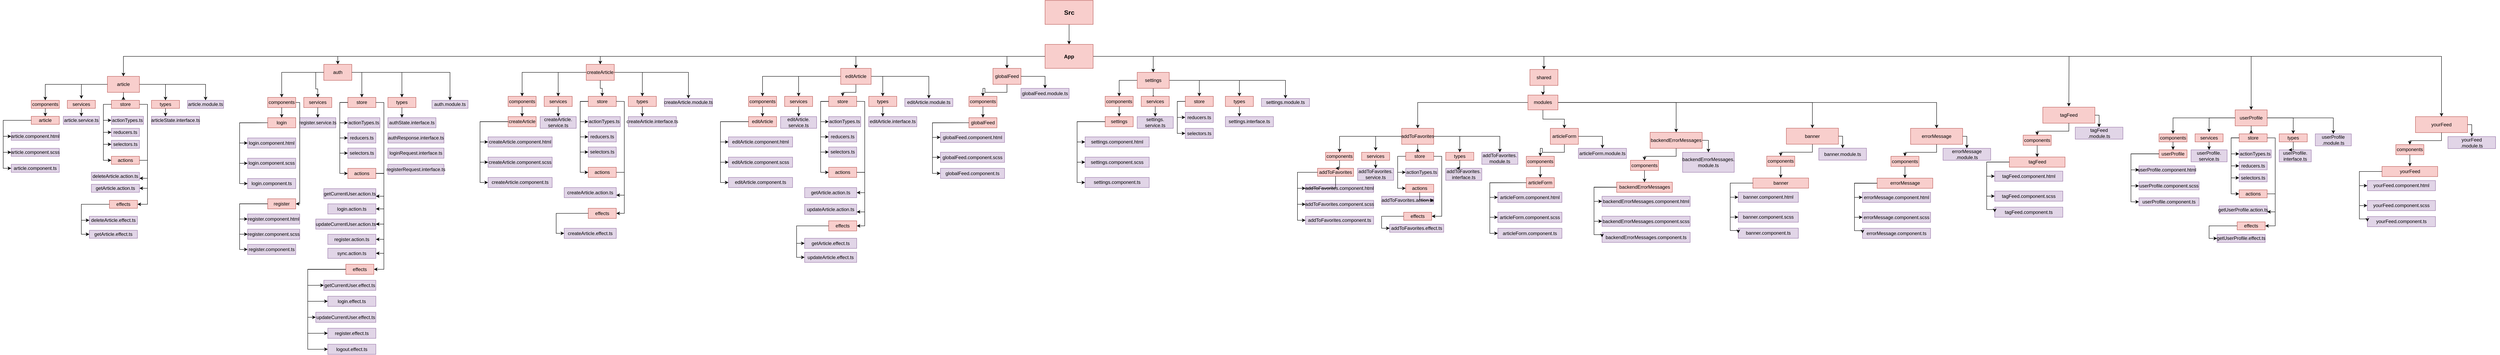 <mxfile version="14.1.1" type="device"><diagram id="KuH31hAPeHx59VAL4w9m" name="Page-1"><mxGraphModel dx="3664" dy="637" grid="1" gridSize="10" guides="1" tooltips="1" connect="1" arrows="1" fold="1" page="1" pageScale="1" pageWidth="827" pageHeight="1169" math="0" shadow="0"><root><mxCell id="0"/><mxCell id="1" parent="0"/><mxCell id="v3F2jN9ZecKWZTjrfPK9-25" style="edgeStyle=orthogonalEdgeStyle;rounded=0;orthogonalLoop=1;jettySize=auto;html=1;entryX=0.5;entryY=0;entryDx=0;entryDy=0;" edge="1" parent="1" source="v3F2jN9ZecKWZTjrfPK9-1" target="v3F2jN9ZecKWZTjrfPK9-3"><mxGeometry relative="1" as="geometry"/></mxCell><mxCell id="v3F2jN9ZecKWZTjrfPK9-1" value="" style="rounded=0;whiteSpace=wrap;html=1;fillColor=#f8cecc;strokeColor=#b85450;" vertex="1" parent="1"><mxGeometry x="550" width="120" height="60" as="geometry"/></mxCell><mxCell id="v3F2jN9ZecKWZTjrfPK9-2" value="&lt;font style=&quot;font-size: 16px&quot;&gt;&lt;b&gt;Src&lt;/b&gt;&lt;/font&gt;" style="text;html=1;resizable=0;autosize=1;align=center;verticalAlign=middle;points=[];fillColor=none;strokeColor=none;rounded=0;" vertex="1" parent="1"><mxGeometry x="590" y="20" width="40" height="20" as="geometry"/></mxCell><mxCell id="v3F2jN9ZecKWZTjrfPK9-15" style="edgeStyle=orthogonalEdgeStyle;rounded=0;orthogonalLoop=1;jettySize=auto;html=1;exitX=0;exitY=0.5;exitDx=0;exitDy=0;entryX=0.5;entryY=0;entryDx=0;entryDy=0;" edge="1" parent="1" source="v3F2jN9ZecKWZTjrfPK9-3" target="v3F2jN9ZecKWZTjrfPK9-4"><mxGeometry relative="1" as="geometry"/></mxCell><mxCell id="v3F2jN9ZecKWZTjrfPK9-16" style="edgeStyle=orthogonalEdgeStyle;rounded=0;orthogonalLoop=1;jettySize=auto;html=1;entryX=0.5;entryY=0;entryDx=0;entryDy=0;" edge="1" parent="1" source="v3F2jN9ZecKWZTjrfPK9-3" target="v3F2jN9ZecKWZTjrfPK9-5"><mxGeometry relative="1" as="geometry"/></mxCell><mxCell id="v3F2jN9ZecKWZTjrfPK9-17" style="edgeStyle=orthogonalEdgeStyle;rounded=0;orthogonalLoop=1;jettySize=auto;html=1;entryX=0.5;entryY=0;entryDx=0;entryDy=0;" edge="1" parent="1" source="v3F2jN9ZecKWZTjrfPK9-3" target="v3F2jN9ZecKWZTjrfPK9-7"><mxGeometry relative="1" as="geometry"/></mxCell><mxCell id="v3F2jN9ZecKWZTjrfPK9-18" style="edgeStyle=orthogonalEdgeStyle;rounded=0;orthogonalLoop=1;jettySize=auto;html=1;entryX=0.5;entryY=0;entryDx=0;entryDy=0;" edge="1" parent="1" source="v3F2jN9ZecKWZTjrfPK9-3" target="v3F2jN9ZecKWZTjrfPK9-8"><mxGeometry relative="1" as="geometry"/></mxCell><mxCell id="v3F2jN9ZecKWZTjrfPK9-19" style="edgeStyle=orthogonalEdgeStyle;rounded=0;orthogonalLoop=1;jettySize=auto;html=1;entryX=0.5;entryY=0;entryDx=0;entryDy=0;" edge="1" parent="1" source="v3F2jN9ZecKWZTjrfPK9-3" target="v3F2jN9ZecKWZTjrfPK9-9"><mxGeometry relative="1" as="geometry"/></mxCell><mxCell id="v3F2jN9ZecKWZTjrfPK9-20" style="edgeStyle=orthogonalEdgeStyle;rounded=0;orthogonalLoop=1;jettySize=auto;html=1;entryX=0.5;entryY=0;entryDx=0;entryDy=0;" edge="1" parent="1" source="v3F2jN9ZecKWZTjrfPK9-3" target="v3F2jN9ZecKWZTjrfPK9-10"><mxGeometry relative="1" as="geometry"/></mxCell><mxCell id="v3F2jN9ZecKWZTjrfPK9-21" style="edgeStyle=orthogonalEdgeStyle;rounded=0;orthogonalLoop=1;jettySize=auto;html=1;entryX=0.5;entryY=0;entryDx=0;entryDy=0;" edge="1" parent="1" source="v3F2jN9ZecKWZTjrfPK9-3" target="v3F2jN9ZecKWZTjrfPK9-11"><mxGeometry relative="1" as="geometry"/></mxCell><mxCell id="v3F2jN9ZecKWZTjrfPK9-22" style="edgeStyle=orthogonalEdgeStyle;rounded=0;orthogonalLoop=1;jettySize=auto;html=1;entryX=0.5;entryY=0;entryDx=0;entryDy=0;" edge="1" parent="1" source="v3F2jN9ZecKWZTjrfPK9-3"><mxGeometry relative="1" as="geometry"><mxPoint x="3105.0" y="265.35" as="targetPoint"/></mxGeometry></mxCell><mxCell id="v3F2jN9ZecKWZTjrfPK9-23" style="edgeStyle=orthogonalEdgeStyle;rounded=0;orthogonalLoop=1;jettySize=auto;html=1;entryX=0.5;entryY=0;entryDx=0;entryDy=0;" edge="1" parent="1" source="v3F2jN9ZecKWZTjrfPK9-3" target="v3F2jN9ZecKWZTjrfPK9-591"><mxGeometry relative="1" as="geometry"><mxPoint x="3465.0" y="265.35" as="targetPoint"/></mxGeometry></mxCell><mxCell id="v3F2jN9ZecKWZTjrfPK9-24" style="edgeStyle=orthogonalEdgeStyle;rounded=0;orthogonalLoop=1;jettySize=auto;html=1;entryX=0.5;entryY=0;entryDx=0;entryDy=0;" edge="1" parent="1" source="v3F2jN9ZecKWZTjrfPK9-3" target="v3F2jN9ZecKWZTjrfPK9-642"><mxGeometry relative="1" as="geometry"><mxPoint x="4075" y="250.7" as="targetPoint"/></mxGeometry></mxCell><mxCell id="v3F2jN9ZecKWZTjrfPK9-3" value="&lt;font size=&quot;1&quot;&gt;&lt;b style=&quot;font-size: 13px&quot;&gt;App&lt;/b&gt;&lt;/font&gt;" style="rounded=0;whiteSpace=wrap;html=1;fillColor=#f8cecc;strokeColor=#b85450;" vertex="1" parent="1"><mxGeometry x="550" y="110" width="120" height="60" as="geometry"/></mxCell><mxCell id="v3F2jN9ZecKWZTjrfPK9-5" value="auth" style="rounded=0;whiteSpace=wrap;html=1;fillColor=#f8cecc;strokeColor=#b85450;" vertex="1" parent="1"><mxGeometry x="-1250" y="160" width="70" height="40" as="geometry"/></mxCell><mxCell id="v3F2jN9ZecKWZTjrfPK9-7" value="createArticle" style="rounded=0;whiteSpace=wrap;html=1;fillColor=#f8cecc;strokeColor=#b85450;" vertex="1" parent="1"><mxGeometry x="-595" y="160" width="70" height="40" as="geometry"/></mxCell><mxCell id="v3F2jN9ZecKWZTjrfPK9-341" style="edgeStyle=orthogonalEdgeStyle;rounded=0;orthogonalLoop=1;jettySize=auto;html=1;entryX=0.5;entryY=0;entryDx=0;entryDy=0;" edge="1" parent="1" source="v3F2jN9ZecKWZTjrfPK9-8" target="v3F2jN9ZecKWZTjrfPK9-295"><mxGeometry relative="1" as="geometry"/></mxCell><mxCell id="v3F2jN9ZecKWZTjrfPK9-342" style="edgeStyle=orthogonalEdgeStyle;rounded=0;orthogonalLoop=1;jettySize=auto;html=1;entryX=0.5;entryY=0;entryDx=0;entryDy=0;" edge="1" parent="1" source="v3F2jN9ZecKWZTjrfPK9-8" target="v3F2jN9ZecKWZTjrfPK9-297"><mxGeometry relative="1" as="geometry"/></mxCell><mxCell id="v3F2jN9ZecKWZTjrfPK9-343" style="edgeStyle=orthogonalEdgeStyle;rounded=0;orthogonalLoop=1;jettySize=auto;html=1;entryX=0.5;entryY=0;entryDx=0;entryDy=0;" edge="1" parent="1" source="v3F2jN9ZecKWZTjrfPK9-8" target="v3F2jN9ZecKWZTjrfPK9-296"><mxGeometry relative="1" as="geometry"/></mxCell><mxCell id="v3F2jN9ZecKWZTjrfPK9-344" style="edgeStyle=orthogonalEdgeStyle;rounded=0;orthogonalLoop=1;jettySize=auto;html=1;entryX=0.5;entryY=0;entryDx=0;entryDy=0;" edge="1" parent="1" source="v3F2jN9ZecKWZTjrfPK9-8" target="v3F2jN9ZecKWZTjrfPK9-294"><mxGeometry relative="1" as="geometry"/></mxCell><mxCell id="v3F2jN9ZecKWZTjrfPK9-345" style="edgeStyle=orthogonalEdgeStyle;rounded=0;orthogonalLoop=1;jettySize=auto;html=1;entryX=0.5;entryY=0;entryDx=0;entryDy=0;exitX=1;exitY=0.5;exitDx=0;exitDy=0;" edge="1" parent="1" source="v3F2jN9ZecKWZTjrfPK9-8" target="v3F2jN9ZecKWZTjrfPK9-298"><mxGeometry relative="1" as="geometry"/></mxCell><mxCell id="v3F2jN9ZecKWZTjrfPK9-8" value="editArticle" style="rounded=0;whiteSpace=wrap;html=1;fillColor=#f8cecc;strokeColor=#b85450;" vertex="1" parent="1"><mxGeometry x="40" y="170" width="76" height="40" as="geometry"/></mxCell><mxCell id="v3F2jN9ZecKWZTjrfPK9-470" style="edgeStyle=orthogonalEdgeStyle;rounded=0;orthogonalLoop=1;jettySize=auto;html=1;entryX=0.5;entryY=0;entryDx=0;entryDy=0;" edge="1" parent="1" source="v3F2jN9ZecKWZTjrfPK9-10" target="v3F2jN9ZecKWZTjrfPK9-409"><mxGeometry relative="1" as="geometry"/></mxCell><mxCell id="v3F2jN9ZecKWZTjrfPK9-471" style="edgeStyle=orthogonalEdgeStyle;rounded=0;orthogonalLoop=1;jettySize=auto;html=1;entryX=0.426;entryY=-0.144;entryDx=0;entryDy=0;entryPerimeter=0;" edge="1" parent="1" source="v3F2jN9ZecKWZTjrfPK9-10" target="v3F2jN9ZecKWZTjrfPK9-386"><mxGeometry relative="1" as="geometry"/></mxCell><mxCell id="v3F2jN9ZecKWZTjrfPK9-472" style="edgeStyle=orthogonalEdgeStyle;rounded=0;orthogonalLoop=1;jettySize=auto;html=1;entryX=0.5;entryY=0;entryDx=0;entryDy=0;" edge="1" parent="1" source="v3F2jN9ZecKWZTjrfPK9-10" target="v3F2jN9ZecKWZTjrfPK9-384"><mxGeometry relative="1" as="geometry"/></mxCell><mxCell id="v3F2jN9ZecKWZTjrfPK9-473" style="edgeStyle=orthogonalEdgeStyle;rounded=0;orthogonalLoop=1;jettySize=auto;html=1;entryX=0.5;entryY=0;entryDx=0;entryDy=0;" edge="1" parent="1" source="v3F2jN9ZecKWZTjrfPK9-10" target="v3F2jN9ZecKWZTjrfPK9-387"><mxGeometry relative="1" as="geometry"/></mxCell><mxCell id="v3F2jN9ZecKWZTjrfPK9-474" style="edgeStyle=orthogonalEdgeStyle;rounded=0;orthogonalLoop=1;jettySize=auto;html=1;entryX=0.5;entryY=0;entryDx=0;entryDy=0;" edge="1" parent="1" source="v3F2jN9ZecKWZTjrfPK9-10" target="v3F2jN9ZecKWZTjrfPK9-385"><mxGeometry relative="1" as="geometry"/></mxCell><mxCell id="v3F2jN9ZecKWZTjrfPK9-10" value="settings" style="rounded=0;whiteSpace=wrap;html=1;fillColor=#f8cecc;strokeColor=#b85450;" vertex="1" parent="1"><mxGeometry x="780" y="180" width="80" height="40" as="geometry"/></mxCell><mxCell id="v3F2jN9ZecKWZTjrfPK9-420" style="edgeStyle=orthogonalEdgeStyle;rounded=0;orthogonalLoop=1;jettySize=auto;html=1;entryX=0.5;entryY=0;entryDx=0;entryDy=0;" edge="1" parent="1" source="v3F2jN9ZecKWZTjrfPK9-11" target="v3F2jN9ZecKWZTjrfPK9-419"><mxGeometry relative="1" as="geometry"/></mxCell><mxCell id="v3F2jN9ZecKWZTjrfPK9-11" value="shared" style="rounded=0;whiteSpace=wrap;html=1;fillColor=#f8cecc;strokeColor=#b85450;" vertex="1" parent="1"><mxGeometry x="1760" y="172.68" width="70" height="40" as="geometry"/></mxCell><mxCell id="v3F2jN9ZecKWZTjrfPK9-70" value="" style="group" vertex="1" connectable="0" parent="1"><mxGeometry x="-2030" y="190" width="530" height="405" as="geometry"/></mxCell><mxCell id="v3F2jN9ZecKWZTjrfPK9-4" value="article" style="rounded=0;whiteSpace=wrap;html=1;fillColor=#f8cecc;strokeColor=#b85450;" vertex="1" parent="v3F2jN9ZecKWZTjrfPK9-70"><mxGeometry x="240" width="80" height="40" as="geometry"/></mxCell><mxCell id="v3F2jN9ZecKWZTjrfPK9-30" value="article.module.ts" style="rounded=0;whiteSpace=wrap;html=1;fillColor=#e1d5e7;strokeColor=#9673a6;" vertex="1" parent="v3F2jN9ZecKWZTjrfPK9-70"><mxGeometry x="440" y="60" width="90" height="20" as="geometry"/></mxCell><mxCell id="v3F2jN9ZecKWZTjrfPK9-69" value="" style="group" vertex="1" connectable="0" parent="v3F2jN9ZecKWZTjrfPK9-70"><mxGeometry y="50" width="470" height="355" as="geometry"/></mxCell><mxCell id="v3F2jN9ZecKWZTjrfPK9-66" style="edgeStyle=orthogonalEdgeStyle;rounded=0;orthogonalLoop=1;jettySize=auto;html=1;" edge="1" parent="v3F2jN9ZecKWZTjrfPK9-69" source="v3F2jN9ZecKWZTjrfPK9-4"><mxGeometry relative="1" as="geometry"><mxPoint x="280" as="targetPoint"/></mxGeometry></mxCell><mxCell id="v3F2jN9ZecKWZTjrfPK9-26" value="components" style="rounded=0;whiteSpace=wrap;html=1;fillColor=#f8cecc;strokeColor=#b85450;" vertex="1" parent="v3F2jN9ZecKWZTjrfPK9-69"><mxGeometry x="50" y="10" width="70" height="20" as="geometry"/></mxCell><mxCell id="v3F2jN9ZecKWZTjrfPK9-27" value="store" style="rounded=0;whiteSpace=wrap;html=1;fillColor=#f8cecc;strokeColor=#b85450;" vertex="1" parent="v3F2jN9ZecKWZTjrfPK9-69"><mxGeometry x="250" y="10" width="70" height="20" as="geometry"/></mxCell><mxCell id="v3F2jN9ZecKWZTjrfPK9-28" value="services" style="rounded=0;whiteSpace=wrap;html=1;fillColor=#f8cecc;strokeColor=#b85450;" vertex="1" parent="v3F2jN9ZecKWZTjrfPK9-69"><mxGeometry x="140" y="10" width="70" height="20" as="geometry"/></mxCell><mxCell id="v3F2jN9ZecKWZTjrfPK9-29" value="types" style="rounded=0;whiteSpace=wrap;html=1;fillColor=#f8cecc;strokeColor=#b85450;" vertex="1" parent="v3F2jN9ZecKWZTjrfPK9-69"><mxGeometry x="350" y="10" width="70" height="20" as="geometry"/></mxCell><mxCell id="v3F2jN9ZecKWZTjrfPK9-31" value="article" style="rounded=0;whiteSpace=wrap;html=1;fillColor=#f8cecc;strokeColor=#b85450;" vertex="1" parent="v3F2jN9ZecKWZTjrfPK9-69"><mxGeometry x="50" y="50" width="70" height="20" as="geometry"/></mxCell><mxCell id="v3F2jN9ZecKWZTjrfPK9-32" style="edgeStyle=orthogonalEdgeStyle;rounded=0;orthogonalLoop=1;jettySize=auto;html=1;entryX=0.5;entryY=0;entryDx=0;entryDy=0;" edge="1" parent="v3F2jN9ZecKWZTjrfPK9-69" source="v3F2jN9ZecKWZTjrfPK9-26" target="v3F2jN9ZecKWZTjrfPK9-31"><mxGeometry relative="1" as="geometry"/></mxCell><mxCell id="v3F2jN9ZecKWZTjrfPK9-33" value="article.component.html" style="rounded=0;whiteSpace=wrap;html=1;fillColor=#e1d5e7;strokeColor=#9673a6;" vertex="1" parent="v3F2jN9ZecKWZTjrfPK9-69"><mxGeometry y="90" width="120" height="20" as="geometry"/></mxCell><mxCell id="v3F2jN9ZecKWZTjrfPK9-38" style="edgeStyle=orthogonalEdgeStyle;rounded=0;orthogonalLoop=1;jettySize=auto;html=1;entryX=0;entryY=0.5;entryDx=0;entryDy=0;exitX=0;exitY=0.5;exitDx=0;exitDy=0;" edge="1" parent="v3F2jN9ZecKWZTjrfPK9-69" source="v3F2jN9ZecKWZTjrfPK9-31" target="v3F2jN9ZecKWZTjrfPK9-33"><mxGeometry relative="1" as="geometry"/></mxCell><mxCell id="v3F2jN9ZecKWZTjrfPK9-36" value="article.component.scss" style="rounded=0;whiteSpace=wrap;html=1;fillColor=#e1d5e7;strokeColor=#9673a6;" vertex="1" parent="v3F2jN9ZecKWZTjrfPK9-69"><mxGeometry y="130" width="120" height="20" as="geometry"/></mxCell><mxCell id="v3F2jN9ZecKWZTjrfPK9-39" style="edgeStyle=orthogonalEdgeStyle;rounded=0;orthogonalLoop=1;jettySize=auto;html=1;entryX=0;entryY=0.5;entryDx=0;entryDy=0;exitX=0;exitY=0.5;exitDx=0;exitDy=0;" edge="1" parent="v3F2jN9ZecKWZTjrfPK9-69" source="v3F2jN9ZecKWZTjrfPK9-31" target="v3F2jN9ZecKWZTjrfPK9-36"><mxGeometry relative="1" as="geometry"/></mxCell><mxCell id="v3F2jN9ZecKWZTjrfPK9-37" value="article.component.ts" style="rounded=0;whiteSpace=wrap;html=1;fillColor=#e1d5e7;strokeColor=#9673a6;" vertex="1" parent="v3F2jN9ZecKWZTjrfPK9-69"><mxGeometry y="170" width="120" height="20" as="geometry"/></mxCell><mxCell id="v3F2jN9ZecKWZTjrfPK9-40" style="edgeStyle=orthogonalEdgeStyle;rounded=0;orthogonalLoop=1;jettySize=auto;html=1;entryX=0;entryY=0.5;entryDx=0;entryDy=0;exitX=0;exitY=0.5;exitDx=0;exitDy=0;" edge="1" parent="v3F2jN9ZecKWZTjrfPK9-69" source="v3F2jN9ZecKWZTjrfPK9-31" target="v3F2jN9ZecKWZTjrfPK9-37"><mxGeometry relative="1" as="geometry"/></mxCell><mxCell id="v3F2jN9ZecKWZTjrfPK9-41" value="article.service.ts" style="rounded=0;whiteSpace=wrap;html=1;fillColor=#e1d5e7;strokeColor=#9673a6;" vertex="1" parent="v3F2jN9ZecKWZTjrfPK9-69"><mxGeometry x="130" y="50" width="90" height="20" as="geometry"/></mxCell><mxCell id="v3F2jN9ZecKWZTjrfPK9-42" style="edgeStyle=orthogonalEdgeStyle;rounded=0;orthogonalLoop=1;jettySize=auto;html=1;entryX=0.5;entryY=0;entryDx=0;entryDy=0;" edge="1" parent="v3F2jN9ZecKWZTjrfPK9-69" source="v3F2jN9ZecKWZTjrfPK9-28" target="v3F2jN9ZecKWZTjrfPK9-41"><mxGeometry relative="1" as="geometry"/></mxCell><mxCell id="v3F2jN9ZecKWZTjrfPK9-43" value="actionTypes.ts" style="rounded=0;whiteSpace=wrap;html=1;fillColor=#e1d5e7;strokeColor=#9673a6;" vertex="1" parent="v3F2jN9ZecKWZTjrfPK9-69"><mxGeometry x="250" y="50" width="80" height="20" as="geometry"/></mxCell><mxCell id="v3F2jN9ZecKWZTjrfPK9-48" style="edgeStyle=orthogonalEdgeStyle;rounded=0;orthogonalLoop=1;jettySize=auto;html=1;entryX=0;entryY=0.5;entryDx=0;entryDy=0;exitX=0;exitY=0.5;exitDx=0;exitDy=0;" edge="1" parent="v3F2jN9ZecKWZTjrfPK9-69" source="v3F2jN9ZecKWZTjrfPK9-27" target="v3F2jN9ZecKWZTjrfPK9-43"><mxGeometry relative="1" as="geometry"/></mxCell><mxCell id="v3F2jN9ZecKWZTjrfPK9-44" value="selectors.ts" style="rounded=0;whiteSpace=wrap;html=1;fillColor=#e1d5e7;strokeColor=#9673a6;" vertex="1" parent="v3F2jN9ZecKWZTjrfPK9-69"><mxGeometry x="250" y="110" width="70" height="20" as="geometry"/></mxCell><mxCell id="v3F2jN9ZecKWZTjrfPK9-46" style="edgeStyle=orthogonalEdgeStyle;rounded=0;orthogonalLoop=1;jettySize=auto;html=1;entryX=0;entryY=0.5;entryDx=0;entryDy=0;exitX=0;exitY=0.5;exitDx=0;exitDy=0;" edge="1" parent="v3F2jN9ZecKWZTjrfPK9-69" source="v3F2jN9ZecKWZTjrfPK9-27" target="v3F2jN9ZecKWZTjrfPK9-44"><mxGeometry relative="1" as="geometry"/></mxCell><mxCell id="v3F2jN9ZecKWZTjrfPK9-45" value="reducers.ts" style="rounded=0;whiteSpace=wrap;html=1;fillColor=#e1d5e7;strokeColor=#9673a6;" vertex="1" parent="v3F2jN9ZecKWZTjrfPK9-69"><mxGeometry x="250" y="80" width="70" height="20" as="geometry"/></mxCell><mxCell id="v3F2jN9ZecKWZTjrfPK9-47" style="edgeStyle=orthogonalEdgeStyle;rounded=0;orthogonalLoop=1;jettySize=auto;html=1;entryX=0;entryY=0.5;entryDx=0;entryDy=0;exitX=0;exitY=0.5;exitDx=0;exitDy=0;" edge="1" parent="v3F2jN9ZecKWZTjrfPK9-69" source="v3F2jN9ZecKWZTjrfPK9-27" target="v3F2jN9ZecKWZTjrfPK9-45"><mxGeometry relative="1" as="geometry"/></mxCell><mxCell id="v3F2jN9ZecKWZTjrfPK9-49" value="actions" style="rounded=0;whiteSpace=wrap;html=1;fillColor=#f8cecc;strokeColor=#b85450;" vertex="1" parent="v3F2jN9ZecKWZTjrfPK9-69"><mxGeometry x="250" y="150" width="70" height="20" as="geometry"/></mxCell><mxCell id="v3F2jN9ZecKWZTjrfPK9-51" style="edgeStyle=orthogonalEdgeStyle;rounded=0;orthogonalLoop=1;jettySize=auto;html=1;entryX=0;entryY=0.5;entryDx=0;entryDy=0;exitX=0;exitY=0.5;exitDx=0;exitDy=0;" edge="1" parent="v3F2jN9ZecKWZTjrfPK9-69" source="v3F2jN9ZecKWZTjrfPK9-27" target="v3F2jN9ZecKWZTjrfPK9-49"><mxGeometry relative="1" as="geometry"/></mxCell><mxCell id="v3F2jN9ZecKWZTjrfPK9-50" value="effects" style="rounded=0;whiteSpace=wrap;html=1;fillColor=#f8cecc;strokeColor=#b85450;" vertex="1" parent="v3F2jN9ZecKWZTjrfPK9-69"><mxGeometry x="245" y="260" width="70" height="20" as="geometry"/></mxCell><mxCell id="v3F2jN9ZecKWZTjrfPK9-56" style="edgeStyle=orthogonalEdgeStyle;rounded=0;orthogonalLoop=1;jettySize=auto;html=1;entryX=1;entryY=0.5;entryDx=0;entryDy=0;exitX=1;exitY=0.5;exitDx=0;exitDy=0;" edge="1" parent="v3F2jN9ZecKWZTjrfPK9-69" source="v3F2jN9ZecKWZTjrfPK9-27" target="v3F2jN9ZecKWZTjrfPK9-50"><mxGeometry relative="1" as="geometry"/></mxCell><mxCell id="v3F2jN9ZecKWZTjrfPK9-52" value="deleteArticle.action.ts" style="rounded=0;whiteSpace=wrap;html=1;fillColor=#e1d5e7;strokeColor=#9673a6;" vertex="1" parent="v3F2jN9ZecKWZTjrfPK9-69"><mxGeometry x="200" y="190" width="120" height="20" as="geometry"/></mxCell><mxCell id="v3F2jN9ZecKWZTjrfPK9-53" style="edgeStyle=orthogonalEdgeStyle;rounded=0;orthogonalLoop=1;jettySize=auto;html=1;entryX=1;entryY=0.75;entryDx=0;entryDy=0;exitX=1;exitY=0.5;exitDx=0;exitDy=0;" edge="1" parent="v3F2jN9ZecKWZTjrfPK9-69" source="v3F2jN9ZecKWZTjrfPK9-49" target="v3F2jN9ZecKWZTjrfPK9-52"><mxGeometry relative="1" as="geometry"/></mxCell><mxCell id="v3F2jN9ZecKWZTjrfPK9-54" value="getArticle.action.ts" style="rounded=0;whiteSpace=wrap;html=1;fillColor=#e1d5e7;strokeColor=#9673a6;" vertex="1" parent="v3F2jN9ZecKWZTjrfPK9-69"><mxGeometry x="200" y="220" width="120" height="20" as="geometry"/></mxCell><mxCell id="v3F2jN9ZecKWZTjrfPK9-55" style="edgeStyle=orthogonalEdgeStyle;rounded=0;orthogonalLoop=1;jettySize=auto;html=1;entryX=1;entryY=0.5;entryDx=0;entryDy=0;exitX=1;exitY=0.5;exitDx=0;exitDy=0;" edge="1" parent="v3F2jN9ZecKWZTjrfPK9-69" source="v3F2jN9ZecKWZTjrfPK9-49" target="v3F2jN9ZecKWZTjrfPK9-54"><mxGeometry relative="1" as="geometry"/></mxCell><mxCell id="v3F2jN9ZecKWZTjrfPK9-57" value="deleteArticle.effect.ts" style="rounded=0;whiteSpace=wrap;html=1;fillColor=#e1d5e7;strokeColor=#9673a6;" vertex="1" parent="v3F2jN9ZecKWZTjrfPK9-69"><mxGeometry x="195" y="300" width="120" height="20" as="geometry"/></mxCell><mxCell id="v3F2jN9ZecKWZTjrfPK9-59" style="edgeStyle=orthogonalEdgeStyle;rounded=0;orthogonalLoop=1;jettySize=auto;html=1;entryX=0;entryY=0.5;entryDx=0;entryDy=0;exitX=0;exitY=0.5;exitDx=0;exitDy=0;" edge="1" parent="v3F2jN9ZecKWZTjrfPK9-69" source="v3F2jN9ZecKWZTjrfPK9-50" target="v3F2jN9ZecKWZTjrfPK9-57"><mxGeometry relative="1" as="geometry"/></mxCell><mxCell id="v3F2jN9ZecKWZTjrfPK9-58" value="getArticle.effect.ts" style="rounded=0;whiteSpace=wrap;html=1;fillColor=#e1d5e7;strokeColor=#9673a6;" vertex="1" parent="v3F2jN9ZecKWZTjrfPK9-69"><mxGeometry x="195" y="335" width="120" height="20" as="geometry"/></mxCell><mxCell id="v3F2jN9ZecKWZTjrfPK9-60" style="edgeStyle=orthogonalEdgeStyle;rounded=0;orthogonalLoop=1;jettySize=auto;html=1;entryX=0;entryY=0.5;entryDx=0;entryDy=0;exitX=0;exitY=0.5;exitDx=0;exitDy=0;" edge="1" parent="v3F2jN9ZecKWZTjrfPK9-69" source="v3F2jN9ZecKWZTjrfPK9-50" target="v3F2jN9ZecKWZTjrfPK9-58"><mxGeometry relative="1" as="geometry"/></mxCell><mxCell id="v3F2jN9ZecKWZTjrfPK9-61" value="articleState.interface.ts" style="rounded=0;whiteSpace=wrap;html=1;fillColor=#e1d5e7;strokeColor=#9673a6;" vertex="1" parent="v3F2jN9ZecKWZTjrfPK9-69"><mxGeometry x="350" y="50" width="120" height="20" as="geometry"/></mxCell><mxCell id="v3F2jN9ZecKWZTjrfPK9-63" style="edgeStyle=orthogonalEdgeStyle;rounded=0;orthogonalLoop=1;jettySize=auto;html=1;entryX=0.292;entryY=0;entryDx=0;entryDy=0;entryPerimeter=0;" edge="1" parent="v3F2jN9ZecKWZTjrfPK9-69" source="v3F2jN9ZecKWZTjrfPK9-29" target="v3F2jN9ZecKWZTjrfPK9-61"><mxGeometry relative="1" as="geometry"/></mxCell><mxCell id="v3F2jN9ZecKWZTjrfPK9-64" style="edgeStyle=orthogonalEdgeStyle;rounded=0;orthogonalLoop=1;jettySize=auto;html=1;entryX=0.5;entryY=0;entryDx=0;entryDy=0;" edge="1" parent="v3F2jN9ZecKWZTjrfPK9-70" source="v3F2jN9ZecKWZTjrfPK9-4" target="v3F2jN9ZecKWZTjrfPK9-26"><mxGeometry relative="1" as="geometry"/></mxCell><mxCell id="v3F2jN9ZecKWZTjrfPK9-65" style="edgeStyle=orthogonalEdgeStyle;rounded=0;orthogonalLoop=1;jettySize=auto;html=1;entryX=0.501;entryY=-0.193;entryDx=0;entryDy=0;entryPerimeter=0;" edge="1" parent="v3F2jN9ZecKWZTjrfPK9-70" source="v3F2jN9ZecKWZTjrfPK9-4" target="v3F2jN9ZecKWZTjrfPK9-28"><mxGeometry relative="1" as="geometry"/></mxCell><mxCell id="v3F2jN9ZecKWZTjrfPK9-68" style="edgeStyle=orthogonalEdgeStyle;rounded=0;orthogonalLoop=1;jettySize=auto;html=1;entryX=0.5;entryY=0;entryDx=0;entryDy=0;" edge="1" parent="v3F2jN9ZecKWZTjrfPK9-70" source="v3F2jN9ZecKWZTjrfPK9-4" target="v3F2jN9ZecKWZTjrfPK9-29"><mxGeometry relative="1" as="geometry"/></mxCell><mxCell id="v3F2jN9ZecKWZTjrfPK9-67" style="edgeStyle=orthogonalEdgeStyle;rounded=0;orthogonalLoop=1;jettySize=auto;html=1;entryX=0.5;entryY=0;entryDx=0;entryDy=0;" edge="1" parent="v3F2jN9ZecKWZTjrfPK9-70" source="v3F2jN9ZecKWZTjrfPK9-4" target="v3F2jN9ZecKWZTjrfPK9-30"><mxGeometry relative="1" as="geometry"/></mxCell><mxCell id="v3F2jN9ZecKWZTjrfPK9-73" style="edgeStyle=orthogonalEdgeStyle;rounded=0;orthogonalLoop=1;jettySize=auto;html=1;" edge="1" parent="1"><mxGeometry relative="1" as="geometry"><mxPoint x="-170" y="230" as="targetPoint"/></mxGeometry></mxCell><mxCell id="v3F2jN9ZecKWZTjrfPK9-224" value="" style="group" vertex="1" connectable="0" parent="1"><mxGeometry x="-1440" y="242.676" width="550" height="642.679" as="geometry"/></mxCell><mxCell id="v3F2jN9ZecKWZTjrfPK9-71" value="auth.module.ts" style="rounded=0;whiteSpace=wrap;html=1;fillColor=#e1d5e7;strokeColor=#9673a6;" vertex="1" parent="v3F2jN9ZecKWZTjrfPK9-224"><mxGeometry x="460" y="7.324" width="90" height="20" as="geometry"/></mxCell><mxCell id="v3F2jN9ZecKWZTjrfPK9-74" value="components" style="rounded=0;whiteSpace=wrap;html=1;fillColor=#f8cecc;strokeColor=#b85450;" vertex="1" parent="v3F2jN9ZecKWZTjrfPK9-224"><mxGeometry x="50" width="70" height="25.352" as="geometry"/></mxCell><mxCell id="v3F2jN9ZecKWZTjrfPK9-75" value="store" style="rounded=0;whiteSpace=wrap;html=1;fillColor=#f8cecc;strokeColor=#b85450;" vertex="1" parent="v3F2jN9ZecKWZTjrfPK9-224"><mxGeometry x="250" width="70" height="25.352" as="geometry"/></mxCell><mxCell id="v3F2jN9ZecKWZTjrfPK9-76" value="services" style="rounded=0;whiteSpace=wrap;html=1;fillColor=#f8cecc;strokeColor=#b85450;" vertex="1" parent="v3F2jN9ZecKWZTjrfPK9-224"><mxGeometry x="140" width="70" height="25.352" as="geometry"/></mxCell><mxCell id="v3F2jN9ZecKWZTjrfPK9-77" value="types" style="rounded=0;whiteSpace=wrap;html=1;fillColor=#f8cecc;strokeColor=#b85450;" vertex="1" parent="v3F2jN9ZecKWZTjrfPK9-224"><mxGeometry x="350" width="70" height="25.352" as="geometry"/></mxCell><mxCell id="v3F2jN9ZecKWZTjrfPK9-78" value="login" style="rounded=0;whiteSpace=wrap;html=1;fillColor=#f8cecc;strokeColor=#b85450;" vertex="1" parent="v3F2jN9ZecKWZTjrfPK9-224"><mxGeometry x="50" y="50.704" width="70" height="25.352" as="geometry"/></mxCell><mxCell id="v3F2jN9ZecKWZTjrfPK9-79" style="edgeStyle=orthogonalEdgeStyle;rounded=0;orthogonalLoop=1;jettySize=auto;html=1;entryX=0.5;entryY=0;entryDx=0;entryDy=0;" edge="1" parent="v3F2jN9ZecKWZTjrfPK9-224" source="v3F2jN9ZecKWZTjrfPK9-74" target="v3F2jN9ZecKWZTjrfPK9-78"><mxGeometry y="-12.676" as="geometry"/></mxCell><mxCell id="v3F2jN9ZecKWZTjrfPK9-80" value="login.component.html" style="rounded=0;whiteSpace=wrap;html=1;fillColor=#e1d5e7;strokeColor=#9673a6;" vertex="1" parent="v3F2jN9ZecKWZTjrfPK9-224"><mxGeometry y="101.408" width="120" height="25.352" as="geometry"/></mxCell><mxCell id="v3F2jN9ZecKWZTjrfPK9-81" style="edgeStyle=orthogonalEdgeStyle;rounded=0;orthogonalLoop=1;jettySize=auto;html=1;entryX=0;entryY=0.5;entryDx=0;entryDy=0;exitX=0;exitY=0.5;exitDx=0;exitDy=0;" edge="1" parent="v3F2jN9ZecKWZTjrfPK9-224" source="v3F2jN9ZecKWZTjrfPK9-78" target="v3F2jN9ZecKWZTjrfPK9-80"><mxGeometry x="-450" y="230" as="geometry"/></mxCell><mxCell id="v3F2jN9ZecKWZTjrfPK9-82" value="login.component.scss" style="rounded=0;whiteSpace=wrap;html=1;fillColor=#e1d5e7;strokeColor=#9673a6;" vertex="1" parent="v3F2jN9ZecKWZTjrfPK9-224"><mxGeometry y="152.113" width="120" height="25.352" as="geometry"/></mxCell><mxCell id="v3F2jN9ZecKWZTjrfPK9-83" style="edgeStyle=orthogonalEdgeStyle;rounded=0;orthogonalLoop=1;jettySize=auto;html=1;entryX=0;entryY=0.5;entryDx=0;entryDy=0;exitX=0;exitY=0.5;exitDx=0;exitDy=0;" edge="1" parent="v3F2jN9ZecKWZTjrfPK9-224" source="v3F2jN9ZecKWZTjrfPK9-78" target="v3F2jN9ZecKWZTjrfPK9-82"><mxGeometry x="-450" y="230" as="geometry"/></mxCell><mxCell id="v3F2jN9ZecKWZTjrfPK9-84" value="login.component.ts" style="rounded=0;whiteSpace=wrap;html=1;fillColor=#e1d5e7;strokeColor=#9673a6;" vertex="1" parent="v3F2jN9ZecKWZTjrfPK9-224"><mxGeometry y="202.817" width="120" height="25.352" as="geometry"/></mxCell><mxCell id="v3F2jN9ZecKWZTjrfPK9-85" style="edgeStyle=orthogonalEdgeStyle;rounded=0;orthogonalLoop=1;jettySize=auto;html=1;entryX=0;entryY=0.5;entryDx=0;entryDy=0;exitX=0;exitY=0.5;exitDx=0;exitDy=0;" edge="1" parent="v3F2jN9ZecKWZTjrfPK9-224" source="v3F2jN9ZecKWZTjrfPK9-78" target="v3F2jN9ZecKWZTjrfPK9-84"><mxGeometry x="-450" y="230" as="geometry"/></mxCell><mxCell id="v3F2jN9ZecKWZTjrfPK9-86" value="register.service.ts" style="rounded=0;whiteSpace=wrap;html=1;fillColor=#e1d5e7;strokeColor=#9673a6;" vertex="1" parent="v3F2jN9ZecKWZTjrfPK9-224"><mxGeometry x="130" y="50.704" width="90" height="25.352" as="geometry"/></mxCell><mxCell id="v3F2jN9ZecKWZTjrfPK9-87" style="edgeStyle=orthogonalEdgeStyle;rounded=0;orthogonalLoop=1;jettySize=auto;html=1;entryX=0.5;entryY=0;entryDx=0;entryDy=0;" edge="1" parent="v3F2jN9ZecKWZTjrfPK9-224" source="v3F2jN9ZecKWZTjrfPK9-76" target="v3F2jN9ZecKWZTjrfPK9-86"><mxGeometry y="-12.676" as="geometry"/></mxCell><mxCell id="v3F2jN9ZecKWZTjrfPK9-88" value="actionTypes.ts" style="rounded=0;whiteSpace=wrap;html=1;fillColor=#e1d5e7;strokeColor=#9673a6;" vertex="1" parent="v3F2jN9ZecKWZTjrfPK9-224"><mxGeometry x="250" y="50.704" width="80" height="25.352" as="geometry"/></mxCell><mxCell id="v3F2jN9ZecKWZTjrfPK9-89" style="edgeStyle=orthogonalEdgeStyle;rounded=0;orthogonalLoop=1;jettySize=auto;html=1;entryX=0;entryY=0.5;entryDx=0;entryDy=0;exitX=0;exitY=0.5;exitDx=0;exitDy=0;" edge="1" parent="v3F2jN9ZecKWZTjrfPK9-224" source="v3F2jN9ZecKWZTjrfPK9-75" target="v3F2jN9ZecKWZTjrfPK9-88"><mxGeometry y="-12.676" as="geometry"/></mxCell><mxCell id="v3F2jN9ZecKWZTjrfPK9-90" value="selectors.ts" style="rounded=0;whiteSpace=wrap;html=1;fillColor=#e1d5e7;strokeColor=#9673a6;" vertex="1" parent="v3F2jN9ZecKWZTjrfPK9-224"><mxGeometry x="250" y="126.761" width="70" height="25.352" as="geometry"/></mxCell><mxCell id="v3F2jN9ZecKWZTjrfPK9-91" style="edgeStyle=orthogonalEdgeStyle;rounded=0;orthogonalLoop=1;jettySize=auto;html=1;entryX=0;entryY=0.5;entryDx=0;entryDy=0;exitX=0;exitY=0.5;exitDx=0;exitDy=0;" edge="1" parent="v3F2jN9ZecKWZTjrfPK9-224" source="v3F2jN9ZecKWZTjrfPK9-75" target="v3F2jN9ZecKWZTjrfPK9-90"><mxGeometry y="-12.676" as="geometry"/></mxCell><mxCell id="v3F2jN9ZecKWZTjrfPK9-92" value="reducers.ts" style="rounded=0;whiteSpace=wrap;html=1;fillColor=#e1d5e7;strokeColor=#9673a6;" vertex="1" parent="v3F2jN9ZecKWZTjrfPK9-224"><mxGeometry x="250" y="88.732" width="70" height="25.352" as="geometry"/></mxCell><mxCell id="v3F2jN9ZecKWZTjrfPK9-93" style="edgeStyle=orthogonalEdgeStyle;rounded=0;orthogonalLoop=1;jettySize=auto;html=1;entryX=0;entryY=0.5;entryDx=0;entryDy=0;exitX=0;exitY=0.5;exitDx=0;exitDy=0;" edge="1" parent="v3F2jN9ZecKWZTjrfPK9-224" source="v3F2jN9ZecKWZTjrfPK9-75" target="v3F2jN9ZecKWZTjrfPK9-92"><mxGeometry y="-12.676" as="geometry"/></mxCell><mxCell id="v3F2jN9ZecKWZTjrfPK9-94" value="actions" style="rounded=0;whiteSpace=wrap;html=1;fillColor=#f8cecc;strokeColor=#b85450;" vertex="1" parent="v3F2jN9ZecKWZTjrfPK9-224"><mxGeometry x="250" y="177.465" width="70" height="25.352" as="geometry"/></mxCell><mxCell id="v3F2jN9ZecKWZTjrfPK9-95" style="edgeStyle=orthogonalEdgeStyle;rounded=0;orthogonalLoop=1;jettySize=auto;html=1;entryX=0;entryY=0.5;entryDx=0;entryDy=0;exitX=0;exitY=0.5;exitDx=0;exitDy=0;" edge="1" parent="v3F2jN9ZecKWZTjrfPK9-224" source="v3F2jN9ZecKWZTjrfPK9-75" target="v3F2jN9ZecKWZTjrfPK9-94"><mxGeometry y="-12.676" as="geometry"/></mxCell><mxCell id="v3F2jN9ZecKWZTjrfPK9-96" value="effects" style="rounded=0;whiteSpace=wrap;html=1;fillColor=#f8cecc;strokeColor=#b85450;" vertex="1" parent="v3F2jN9ZecKWZTjrfPK9-224"><mxGeometry x="245" y="417.321" width="70" height="25.352" as="geometry"/></mxCell><mxCell id="v3F2jN9ZecKWZTjrfPK9-97" style="edgeStyle=orthogonalEdgeStyle;rounded=0;orthogonalLoop=1;jettySize=auto;html=1;entryX=1;entryY=0.5;entryDx=0;entryDy=0;exitX=1;exitY=0.5;exitDx=0;exitDy=0;" edge="1" parent="v3F2jN9ZecKWZTjrfPK9-224" source="v3F2jN9ZecKWZTjrfPK9-75" target="v3F2jN9ZecKWZTjrfPK9-96"><mxGeometry y="-12.676" as="geometry"/></mxCell><mxCell id="v3F2jN9ZecKWZTjrfPK9-98" value="getCurrentUser.action.ts" style="rounded=0;whiteSpace=wrap;html=1;fillColor=#e1d5e7;strokeColor=#9673a6;" vertex="1" parent="v3F2jN9ZecKWZTjrfPK9-224"><mxGeometry x="190" y="228.174" width="130" height="25.35" as="geometry"/></mxCell><mxCell id="v3F2jN9ZecKWZTjrfPK9-99" style="edgeStyle=orthogonalEdgeStyle;rounded=0;orthogonalLoop=1;jettySize=auto;html=1;entryX=1;entryY=0.75;entryDx=0;entryDy=0;exitX=1;exitY=0.5;exitDx=0;exitDy=0;" edge="1" parent="v3F2jN9ZecKWZTjrfPK9-224" source="v3F2jN9ZecKWZTjrfPK9-94" target="v3F2jN9ZecKWZTjrfPK9-98"><mxGeometry y="-12.676" as="geometry"/></mxCell><mxCell id="v3F2jN9ZecKWZTjrfPK9-100" value="login.action.ts" style="rounded=0;whiteSpace=wrap;html=1;fillColor=#e1d5e7;strokeColor=#9673a6;" vertex="1" parent="v3F2jN9ZecKWZTjrfPK9-224"><mxGeometry x="200" y="266.197" width="120" height="25.352" as="geometry"/></mxCell><mxCell id="v3F2jN9ZecKWZTjrfPK9-101" style="edgeStyle=orthogonalEdgeStyle;rounded=0;orthogonalLoop=1;jettySize=auto;html=1;entryX=1;entryY=0.5;entryDx=0;entryDy=0;exitX=1;exitY=0.5;exitDx=0;exitDy=0;" edge="1" parent="v3F2jN9ZecKWZTjrfPK9-224" source="v3F2jN9ZecKWZTjrfPK9-94" target="v3F2jN9ZecKWZTjrfPK9-100"><mxGeometry y="-12.676" as="geometry"/></mxCell><mxCell id="v3F2jN9ZecKWZTjrfPK9-106" value="authState.interface.ts" style="rounded=0;whiteSpace=wrap;html=1;fillColor=#e1d5e7;strokeColor=#9673a6;" vertex="1" parent="v3F2jN9ZecKWZTjrfPK9-224"><mxGeometry x="350" y="50.704" width="120" height="25.352" as="geometry"/></mxCell><mxCell id="v3F2jN9ZecKWZTjrfPK9-107" style="edgeStyle=orthogonalEdgeStyle;rounded=0;orthogonalLoop=1;jettySize=auto;html=1;entryX=0.292;entryY=0;entryDx=0;entryDy=0;entryPerimeter=0;" edge="1" parent="v3F2jN9ZecKWZTjrfPK9-224" source="v3F2jN9ZecKWZTjrfPK9-77" target="v3F2jN9ZecKWZTjrfPK9-106"><mxGeometry y="-12.676" as="geometry"/></mxCell><mxCell id="v3F2jN9ZecKWZTjrfPK9-192" value="register" style="rounded=0;whiteSpace=wrap;html=1;fillColor=#f8cecc;strokeColor=#b85450;" vertex="1" parent="v3F2jN9ZecKWZTjrfPK9-224"><mxGeometry x="50" y="253.521" width="70" height="25.352" as="geometry"/></mxCell><mxCell id="v3F2jN9ZecKWZTjrfPK9-193" style="edgeStyle=orthogonalEdgeStyle;rounded=0;orthogonalLoop=1;jettySize=auto;html=1;entryX=1;entryY=0.5;entryDx=0;entryDy=0;exitX=1;exitY=0.5;exitDx=0;exitDy=0;" edge="1" parent="v3F2jN9ZecKWZTjrfPK9-224" source="v3F2jN9ZecKWZTjrfPK9-74" target="v3F2jN9ZecKWZTjrfPK9-192"><mxGeometry y="-12.676" as="geometry"><Array as="points"><mxPoint x="130" y="12.676"/><mxPoint x="130" y="266.197"/></Array></mxGeometry></mxCell><mxCell id="v3F2jN9ZecKWZTjrfPK9-194" value="register.component.html" style="rounded=0;whiteSpace=wrap;html=1;fillColor=#e1d5e7;strokeColor=#9673a6;" vertex="1" parent="v3F2jN9ZecKWZTjrfPK9-224"><mxGeometry y="291.549" width="130" height="25.352" as="geometry"/></mxCell><mxCell id="v3F2jN9ZecKWZTjrfPK9-199" style="edgeStyle=orthogonalEdgeStyle;rounded=0;orthogonalLoop=1;jettySize=auto;html=1;entryX=0;entryY=0.5;entryDx=0;entryDy=0;exitX=0;exitY=0.5;exitDx=0;exitDy=0;" edge="1" parent="v3F2jN9ZecKWZTjrfPK9-224" source="v3F2jN9ZecKWZTjrfPK9-192" target="v3F2jN9ZecKWZTjrfPK9-194"><mxGeometry x="-450" y="230" as="geometry"/></mxCell><mxCell id="v3F2jN9ZecKWZTjrfPK9-195" value="register.component.scss" style="rounded=0;whiteSpace=wrap;html=1;fillColor=#e1d5e7;strokeColor=#9673a6;" vertex="1" parent="v3F2jN9ZecKWZTjrfPK9-224"><mxGeometry y="329.577" width="130" height="25.352" as="geometry"/></mxCell><mxCell id="v3F2jN9ZecKWZTjrfPK9-198" style="edgeStyle=orthogonalEdgeStyle;rounded=0;orthogonalLoop=1;jettySize=auto;html=1;entryX=0;entryY=0.5;entryDx=0;entryDy=0;exitX=0;exitY=0.5;exitDx=0;exitDy=0;" edge="1" parent="v3F2jN9ZecKWZTjrfPK9-224" source="v3F2jN9ZecKWZTjrfPK9-192" target="v3F2jN9ZecKWZTjrfPK9-195"><mxGeometry x="-450" y="230" as="geometry"/></mxCell><mxCell id="v3F2jN9ZecKWZTjrfPK9-196" value="register.component.ts" style="rounded=0;whiteSpace=wrap;html=1;fillColor=#e1d5e7;strokeColor=#9673a6;" vertex="1" parent="v3F2jN9ZecKWZTjrfPK9-224"><mxGeometry y="367.606" width="120" height="25.352" as="geometry"/></mxCell><mxCell id="v3F2jN9ZecKWZTjrfPK9-197" style="edgeStyle=orthogonalEdgeStyle;rounded=0;orthogonalLoop=1;jettySize=auto;html=1;entryX=0;entryY=0.5;entryDx=0;entryDy=0;exitX=0;exitY=0.5;exitDx=0;exitDy=0;" edge="1" parent="v3F2jN9ZecKWZTjrfPK9-224" source="v3F2jN9ZecKWZTjrfPK9-192" target="v3F2jN9ZecKWZTjrfPK9-196"><mxGeometry x="-450" y="230" as="geometry"/></mxCell><mxCell id="v3F2jN9ZecKWZTjrfPK9-200" value="updateCurrentUser.action.ts" style="rounded=0;whiteSpace=wrap;html=1;fillColor=#e1d5e7;strokeColor=#9673a6;" vertex="1" parent="v3F2jN9ZecKWZTjrfPK9-224"><mxGeometry x="170" y="304.224" width="150" height="25.35" as="geometry"/></mxCell><mxCell id="v3F2jN9ZecKWZTjrfPK9-201" value="register.action.ts" style="rounded=0;whiteSpace=wrap;html=1;fillColor=#e1d5e7;strokeColor=#9673a6;" vertex="1" parent="v3F2jN9ZecKWZTjrfPK9-224"><mxGeometry x="200" y="342.327" width="120" height="25.352" as="geometry"/></mxCell><mxCell id="v3F2jN9ZecKWZTjrfPK9-202" value="sync.action.ts" style="rounded=0;whiteSpace=wrap;html=1;fillColor=#e1d5e7;strokeColor=#9673a6;" vertex="1" parent="v3F2jN9ZecKWZTjrfPK9-224"><mxGeometry x="200" y="377.327" width="120" height="25.352" as="geometry"/></mxCell><mxCell id="v3F2jN9ZecKWZTjrfPK9-206" value="getCurrentUser.effect.ts" style="rounded=0;whiteSpace=wrap;html=1;fillColor=#e1d5e7;strokeColor=#9673a6;" vertex="1" parent="v3F2jN9ZecKWZTjrfPK9-224"><mxGeometry x="190" y="457.324" width="130" height="25.35" as="geometry"/></mxCell><mxCell id="v3F2jN9ZecKWZTjrfPK9-207" value="login.effect.ts" style="rounded=0;whiteSpace=wrap;html=1;fillColor=#e1d5e7;strokeColor=#9673a6;" vertex="1" parent="v3F2jN9ZecKWZTjrfPK9-224"><mxGeometry x="200" y="497.327" width="120" height="25.352" as="geometry"/></mxCell><mxCell id="v3F2jN9ZecKWZTjrfPK9-208" value="updateCurrentUser.effect.ts" style="rounded=0;whiteSpace=wrap;html=1;fillColor=#e1d5e7;strokeColor=#9673a6;" vertex="1" parent="v3F2jN9ZecKWZTjrfPK9-224"><mxGeometry x="170" y="537.324" width="150" height="25.35" as="geometry"/></mxCell><mxCell id="v3F2jN9ZecKWZTjrfPK9-209" value="register.effect.ts" style="rounded=0;whiteSpace=wrap;html=1;fillColor=#e1d5e7;strokeColor=#9673a6;" vertex="1" parent="v3F2jN9ZecKWZTjrfPK9-224"><mxGeometry x="200" y="577.327" width="120" height="25.352" as="geometry"/></mxCell><mxCell id="v3F2jN9ZecKWZTjrfPK9-210" value="logout.effect.ts" style="rounded=0;whiteSpace=wrap;html=1;fillColor=#e1d5e7;strokeColor=#9673a6;" vertex="1" parent="v3F2jN9ZecKWZTjrfPK9-224"><mxGeometry x="200" y="617.327" width="120" height="25.352" as="geometry"/></mxCell><mxCell id="v3F2jN9ZecKWZTjrfPK9-216" value="authResponse.interface.ts" style="rounded=0;whiteSpace=wrap;html=1;fillColor=#e1d5e7;strokeColor=#9673a6;" vertex="1" parent="v3F2jN9ZecKWZTjrfPK9-224"><mxGeometry x="350" y="88.734" width="140" height="25.35" as="geometry"/></mxCell><mxCell id="v3F2jN9ZecKWZTjrfPK9-217" value="loginRequest.interface.ts" style="rounded=0;whiteSpace=wrap;html=1;fillColor=#e1d5e7;strokeColor=#9673a6;" vertex="1" parent="v3F2jN9ZecKWZTjrfPK9-224"><mxGeometry x="350" y="126.764" width="140" height="25.35" as="geometry"/></mxCell><mxCell id="v3F2jN9ZecKWZTjrfPK9-218" value="registerRequest.interface.ts" style="rounded=0;whiteSpace=wrap;html=1;fillColor=#e1d5e7;strokeColor=#9673a6;" vertex="1" parent="v3F2jN9ZecKWZTjrfPK9-224"><mxGeometry x="350" y="167.324" width="140" height="25.35" as="geometry"/></mxCell><mxCell id="v3F2jN9ZecKWZTjrfPK9-203" style="edgeStyle=orthogonalEdgeStyle;rounded=0;orthogonalLoop=1;jettySize=auto;html=1;entryX=1;entryY=0.5;entryDx=0;entryDy=0;exitX=1;exitY=0.5;exitDx=0;exitDy=0;" edge="1" parent="v3F2jN9ZecKWZTjrfPK9-224" source="v3F2jN9ZecKWZTjrfPK9-94" target="v3F2jN9ZecKWZTjrfPK9-200"><mxGeometry relative="1" as="geometry"/></mxCell><mxCell id="v3F2jN9ZecKWZTjrfPK9-204" style="edgeStyle=orthogonalEdgeStyle;rounded=0;orthogonalLoop=1;jettySize=auto;html=1;entryX=1;entryY=0.5;entryDx=0;entryDy=0;exitX=1;exitY=0.5;exitDx=0;exitDy=0;" edge="1" parent="v3F2jN9ZecKWZTjrfPK9-224" source="v3F2jN9ZecKWZTjrfPK9-94" target="v3F2jN9ZecKWZTjrfPK9-201"><mxGeometry relative="1" as="geometry"/></mxCell><mxCell id="v3F2jN9ZecKWZTjrfPK9-205" style="edgeStyle=orthogonalEdgeStyle;rounded=0;orthogonalLoop=1;jettySize=auto;html=1;entryX=1;entryY=0.5;entryDx=0;entryDy=0;exitX=1;exitY=0.5;exitDx=0;exitDy=0;" edge="1" parent="v3F2jN9ZecKWZTjrfPK9-224" source="v3F2jN9ZecKWZTjrfPK9-94" target="v3F2jN9ZecKWZTjrfPK9-202"><mxGeometry relative="1" as="geometry"/></mxCell><mxCell id="v3F2jN9ZecKWZTjrfPK9-215" style="edgeStyle=orthogonalEdgeStyle;rounded=0;orthogonalLoop=1;jettySize=auto;html=1;entryX=0;entryY=0.5;entryDx=0;entryDy=0;exitX=0;exitY=0.5;exitDx=0;exitDy=0;" edge="1" parent="v3F2jN9ZecKWZTjrfPK9-224" source="v3F2jN9ZecKWZTjrfPK9-96" target="v3F2jN9ZecKWZTjrfPK9-206"><mxGeometry relative="1" as="geometry"><Array as="points"><mxPoint x="150" y="430.324"/><mxPoint x="150" y="470.324"/></Array></mxGeometry></mxCell><mxCell id="v3F2jN9ZecKWZTjrfPK9-214" style="edgeStyle=orthogonalEdgeStyle;rounded=0;orthogonalLoop=1;jettySize=auto;html=1;entryX=0;entryY=0.5;entryDx=0;entryDy=0;exitX=0;exitY=0.5;exitDx=0;exitDy=0;" edge="1" parent="v3F2jN9ZecKWZTjrfPK9-224" source="v3F2jN9ZecKWZTjrfPK9-96" target="v3F2jN9ZecKWZTjrfPK9-207"><mxGeometry relative="1" as="geometry"><Array as="points"><mxPoint x="150" y="430.324"/><mxPoint x="150" y="510.324"/></Array></mxGeometry></mxCell><mxCell id="v3F2jN9ZecKWZTjrfPK9-213" style="edgeStyle=orthogonalEdgeStyle;rounded=0;orthogonalLoop=1;jettySize=auto;html=1;entryX=0;entryY=0.5;entryDx=0;entryDy=0;exitX=0;exitY=0.5;exitDx=0;exitDy=0;" edge="1" parent="v3F2jN9ZecKWZTjrfPK9-224" source="v3F2jN9ZecKWZTjrfPK9-96" target="v3F2jN9ZecKWZTjrfPK9-208"><mxGeometry relative="1" as="geometry"><Array as="points"><mxPoint x="150" y="430.324"/><mxPoint x="150" y="550.324"/></Array></mxGeometry></mxCell><mxCell id="v3F2jN9ZecKWZTjrfPK9-212" style="edgeStyle=orthogonalEdgeStyle;rounded=0;orthogonalLoop=1;jettySize=auto;html=1;entryX=0;entryY=0.5;entryDx=0;entryDy=0;exitX=0;exitY=0.5;exitDx=0;exitDy=0;" edge="1" parent="v3F2jN9ZecKWZTjrfPK9-224" source="v3F2jN9ZecKWZTjrfPK9-96" target="v3F2jN9ZecKWZTjrfPK9-209"><mxGeometry relative="1" as="geometry"><Array as="points"><mxPoint x="150" y="430.324"/><mxPoint x="150" y="590.324"/></Array></mxGeometry></mxCell><mxCell id="v3F2jN9ZecKWZTjrfPK9-211" style="edgeStyle=orthogonalEdgeStyle;rounded=0;orthogonalLoop=1;jettySize=auto;html=1;entryX=0;entryY=0.5;entryDx=0;entryDy=0;exitX=0;exitY=0.5;exitDx=0;exitDy=0;" edge="1" parent="v3F2jN9ZecKWZTjrfPK9-224" source="v3F2jN9ZecKWZTjrfPK9-96" target="v3F2jN9ZecKWZTjrfPK9-210"><mxGeometry relative="1" as="geometry"><Array as="points"><mxPoint x="150" y="430.324"/><mxPoint x="150" y="630.324"/></Array></mxGeometry></mxCell><mxCell id="v3F2jN9ZecKWZTjrfPK9-222" style="edgeStyle=orthogonalEdgeStyle;rounded=0;orthogonalLoop=1;jettySize=auto;html=1;entryX=0.5;entryY=0;entryDx=0;entryDy=0;" edge="1" parent="1" source="v3F2jN9ZecKWZTjrfPK9-5" target="v3F2jN9ZecKWZTjrfPK9-71"><mxGeometry relative="1" as="geometry"/></mxCell><mxCell id="v3F2jN9ZecKWZTjrfPK9-219" style="edgeStyle=orthogonalEdgeStyle;rounded=0;orthogonalLoop=1;jettySize=auto;html=1;entryX=0.5;entryY=0;entryDx=0;entryDy=0;" edge="1" parent="1" source="v3F2jN9ZecKWZTjrfPK9-5" target="v3F2jN9ZecKWZTjrfPK9-74"><mxGeometry relative="1" as="geometry"/></mxCell><mxCell id="v3F2jN9ZecKWZTjrfPK9-221" style="edgeStyle=orthogonalEdgeStyle;rounded=0;orthogonalLoop=1;jettySize=auto;html=1;entryX=0.5;entryY=0;entryDx=0;entryDy=0;exitX=1;exitY=0.5;exitDx=0;exitDy=0;" edge="1" parent="1" source="v3F2jN9ZecKWZTjrfPK9-5" target="v3F2jN9ZecKWZTjrfPK9-75"><mxGeometry relative="1" as="geometry"/></mxCell><mxCell id="v3F2jN9ZecKWZTjrfPK9-220" style="edgeStyle=orthogonalEdgeStyle;rounded=0;orthogonalLoop=1;jettySize=auto;html=1;entryX=0.5;entryY=0;entryDx=0;entryDy=0;exitX=0;exitY=0.5;exitDx=0;exitDy=0;" edge="1" parent="1" source="v3F2jN9ZecKWZTjrfPK9-5" target="v3F2jN9ZecKWZTjrfPK9-76"><mxGeometry relative="1" as="geometry"/></mxCell><mxCell id="v3F2jN9ZecKWZTjrfPK9-223" style="edgeStyle=orthogonalEdgeStyle;rounded=0;orthogonalLoop=1;jettySize=auto;html=1;entryX=0.5;entryY=0;entryDx=0;entryDy=0;" edge="1" parent="1" source="v3F2jN9ZecKWZTjrfPK9-5" target="v3F2jN9ZecKWZTjrfPK9-77"><mxGeometry relative="1" as="geometry"/></mxCell><mxCell id="v3F2jN9ZecKWZTjrfPK9-292" value="" style="group" vertex="1" connectable="0" parent="1"><mxGeometry x="-840" y="239.996" width="560" height="355.354" as="geometry"/></mxCell><mxCell id="v3F2jN9ZecKWZTjrfPK9-226" value="createArticle.module.ts" style="rounded=0;whiteSpace=wrap;html=1;fillColor=#e1d5e7;strokeColor=#9673a6;" vertex="1" parent="v3F2jN9ZecKWZTjrfPK9-292"><mxGeometry x="440" y="5.354" width="120" height="20" as="geometry"/></mxCell><mxCell id="v3F2jN9ZecKWZTjrfPK9-227" value="components" style="rounded=0;whiteSpace=wrap;html=1;fillColor=#f8cecc;strokeColor=#b85450;" vertex="1" parent="v3F2jN9ZecKWZTjrfPK9-292"><mxGeometry x="50" width="70" height="25.352" as="geometry"/></mxCell><mxCell id="v3F2jN9ZecKWZTjrfPK9-228" value="store" style="rounded=0;whiteSpace=wrap;html=1;fillColor=#f8cecc;strokeColor=#b85450;" vertex="1" parent="v3F2jN9ZecKWZTjrfPK9-292"><mxGeometry x="250" width="70" height="25.352" as="geometry"/></mxCell><mxCell id="v3F2jN9ZecKWZTjrfPK9-229" value="services" style="rounded=0;whiteSpace=wrap;html=1;fillColor=#f8cecc;strokeColor=#b85450;" vertex="1" parent="v3F2jN9ZecKWZTjrfPK9-292"><mxGeometry x="140" width="70" height="25.352" as="geometry"/></mxCell><mxCell id="v3F2jN9ZecKWZTjrfPK9-230" value="types" style="rounded=0;whiteSpace=wrap;html=1;fillColor=#f8cecc;strokeColor=#b85450;" vertex="1" parent="v3F2jN9ZecKWZTjrfPK9-292"><mxGeometry x="350" width="70" height="25.352" as="geometry"/></mxCell><mxCell id="v3F2jN9ZecKWZTjrfPK9-231" value="createArticle" style="rounded=0;whiteSpace=wrap;html=1;fillColor=#f8cecc;strokeColor=#b85450;" vertex="1" parent="v3F2jN9ZecKWZTjrfPK9-292"><mxGeometry x="50" y="50.704" width="70" height="25.352" as="geometry"/></mxCell><mxCell id="v3F2jN9ZecKWZTjrfPK9-232" style="edgeStyle=orthogonalEdgeStyle;rounded=0;orthogonalLoop=1;jettySize=auto;html=1;entryX=0.5;entryY=0;entryDx=0;entryDy=0;" edge="1" parent="v3F2jN9ZecKWZTjrfPK9-292" source="v3F2jN9ZecKWZTjrfPK9-227" target="v3F2jN9ZecKWZTjrfPK9-231"><mxGeometry y="-12.676" as="geometry"/></mxCell><mxCell id="v3F2jN9ZecKWZTjrfPK9-233" value="createArticle.component.html" style="rounded=0;whiteSpace=wrap;html=1;fillColor=#e1d5e7;strokeColor=#9673a6;" vertex="1" parent="v3F2jN9ZecKWZTjrfPK9-292"><mxGeometry y="101.41" width="160" height="25.35" as="geometry"/></mxCell><mxCell id="v3F2jN9ZecKWZTjrfPK9-234" style="edgeStyle=orthogonalEdgeStyle;rounded=0;orthogonalLoop=1;jettySize=auto;html=1;entryX=0;entryY=0.5;entryDx=0;entryDy=0;exitX=0;exitY=0.5;exitDx=0;exitDy=0;" edge="1" parent="v3F2jN9ZecKWZTjrfPK9-292" source="v3F2jN9ZecKWZTjrfPK9-231" target="v3F2jN9ZecKWZTjrfPK9-233"><mxGeometry x="-450" y="230" as="geometry"/></mxCell><mxCell id="v3F2jN9ZecKWZTjrfPK9-235" value="createArticle.component.scss" style="rounded=0;whiteSpace=wrap;html=1;fillColor=#e1d5e7;strokeColor=#9673a6;" vertex="1" parent="v3F2jN9ZecKWZTjrfPK9-292"><mxGeometry y="152.11" width="160" height="25.35" as="geometry"/></mxCell><mxCell id="v3F2jN9ZecKWZTjrfPK9-236" style="edgeStyle=orthogonalEdgeStyle;rounded=0;orthogonalLoop=1;jettySize=auto;html=1;entryX=0;entryY=0.5;entryDx=0;entryDy=0;exitX=0;exitY=0.5;exitDx=0;exitDy=0;" edge="1" parent="v3F2jN9ZecKWZTjrfPK9-292" source="v3F2jN9ZecKWZTjrfPK9-231" target="v3F2jN9ZecKWZTjrfPK9-235"><mxGeometry x="-450" y="230" as="geometry"/></mxCell><mxCell id="v3F2jN9ZecKWZTjrfPK9-237" value="createArticle.component.ts" style="rounded=0;whiteSpace=wrap;html=1;fillColor=#e1d5e7;strokeColor=#9673a6;" vertex="1" parent="v3F2jN9ZecKWZTjrfPK9-292"><mxGeometry y="202.82" width="160" height="25.35" as="geometry"/></mxCell><mxCell id="v3F2jN9ZecKWZTjrfPK9-238" style="edgeStyle=orthogonalEdgeStyle;rounded=0;orthogonalLoop=1;jettySize=auto;html=1;entryX=0;entryY=0.5;entryDx=0;entryDy=0;exitX=0;exitY=0.5;exitDx=0;exitDy=0;" edge="1" parent="v3F2jN9ZecKWZTjrfPK9-292" source="v3F2jN9ZecKWZTjrfPK9-231" target="v3F2jN9ZecKWZTjrfPK9-237"><mxGeometry x="-450" y="230" as="geometry"/></mxCell><mxCell id="v3F2jN9ZecKWZTjrfPK9-239" value="createArticle.&lt;br&gt;service.ts" style="rounded=0;whiteSpace=wrap;html=1;fillColor=#e1d5e7;strokeColor=#9673a6;" vertex="1" parent="v3F2jN9ZecKWZTjrfPK9-292"><mxGeometry x="130" y="50.704" width="90" height="29.3" as="geometry"/></mxCell><mxCell id="v3F2jN9ZecKWZTjrfPK9-240" style="edgeStyle=orthogonalEdgeStyle;rounded=0;orthogonalLoop=1;jettySize=auto;html=1;entryX=0.5;entryY=0;entryDx=0;entryDy=0;" edge="1" parent="v3F2jN9ZecKWZTjrfPK9-292" source="v3F2jN9ZecKWZTjrfPK9-229" target="v3F2jN9ZecKWZTjrfPK9-239"><mxGeometry y="-12.676" as="geometry"/></mxCell><mxCell id="v3F2jN9ZecKWZTjrfPK9-241" value="actionTypes.ts" style="rounded=0;whiteSpace=wrap;html=1;fillColor=#e1d5e7;strokeColor=#9673a6;" vertex="1" parent="v3F2jN9ZecKWZTjrfPK9-292"><mxGeometry x="250" y="50.704" width="80" height="25.352" as="geometry"/></mxCell><mxCell id="v3F2jN9ZecKWZTjrfPK9-242" style="edgeStyle=orthogonalEdgeStyle;rounded=0;orthogonalLoop=1;jettySize=auto;html=1;entryX=0;entryY=0.5;entryDx=0;entryDy=0;exitX=0;exitY=0.5;exitDx=0;exitDy=0;" edge="1" parent="v3F2jN9ZecKWZTjrfPK9-292" source="v3F2jN9ZecKWZTjrfPK9-228" target="v3F2jN9ZecKWZTjrfPK9-241"><mxGeometry y="-12.676" as="geometry"/></mxCell><mxCell id="v3F2jN9ZecKWZTjrfPK9-243" value="selectors.ts" style="rounded=0;whiteSpace=wrap;html=1;fillColor=#e1d5e7;strokeColor=#9673a6;" vertex="1" parent="v3F2jN9ZecKWZTjrfPK9-292"><mxGeometry x="250" y="126.761" width="70" height="25.352" as="geometry"/></mxCell><mxCell id="v3F2jN9ZecKWZTjrfPK9-244" style="edgeStyle=orthogonalEdgeStyle;rounded=0;orthogonalLoop=1;jettySize=auto;html=1;entryX=0;entryY=0.5;entryDx=0;entryDy=0;exitX=0;exitY=0.5;exitDx=0;exitDy=0;" edge="1" parent="v3F2jN9ZecKWZTjrfPK9-292" source="v3F2jN9ZecKWZTjrfPK9-228" target="v3F2jN9ZecKWZTjrfPK9-243"><mxGeometry y="-12.676" as="geometry"/></mxCell><mxCell id="v3F2jN9ZecKWZTjrfPK9-245" value="reducers.ts" style="rounded=0;whiteSpace=wrap;html=1;fillColor=#e1d5e7;strokeColor=#9673a6;" vertex="1" parent="v3F2jN9ZecKWZTjrfPK9-292"><mxGeometry x="250" y="88.732" width="70" height="25.352" as="geometry"/></mxCell><mxCell id="v3F2jN9ZecKWZTjrfPK9-246" style="edgeStyle=orthogonalEdgeStyle;rounded=0;orthogonalLoop=1;jettySize=auto;html=1;entryX=0;entryY=0.5;entryDx=0;entryDy=0;exitX=0;exitY=0.5;exitDx=0;exitDy=0;" edge="1" parent="v3F2jN9ZecKWZTjrfPK9-292" source="v3F2jN9ZecKWZTjrfPK9-228" target="v3F2jN9ZecKWZTjrfPK9-245"><mxGeometry y="-12.676" as="geometry"/></mxCell><mxCell id="v3F2jN9ZecKWZTjrfPK9-247" value="actions" style="rounded=0;whiteSpace=wrap;html=1;fillColor=#f8cecc;strokeColor=#b85450;" vertex="1" parent="v3F2jN9ZecKWZTjrfPK9-292"><mxGeometry x="250" y="177.465" width="70" height="25.352" as="geometry"/></mxCell><mxCell id="v3F2jN9ZecKWZTjrfPK9-248" style="edgeStyle=orthogonalEdgeStyle;rounded=0;orthogonalLoop=1;jettySize=auto;html=1;entryX=0;entryY=0.5;entryDx=0;entryDy=0;exitX=0;exitY=0.5;exitDx=0;exitDy=0;" edge="1" parent="v3F2jN9ZecKWZTjrfPK9-292" source="v3F2jN9ZecKWZTjrfPK9-228" target="v3F2jN9ZecKWZTjrfPK9-247"><mxGeometry y="-12.676" as="geometry"/></mxCell><mxCell id="v3F2jN9ZecKWZTjrfPK9-249" value="effects" style="rounded=0;whiteSpace=wrap;html=1;fillColor=#f8cecc;strokeColor=#b85450;" vertex="1" parent="v3F2jN9ZecKWZTjrfPK9-292"><mxGeometry x="250" y="280.001" width="70" height="25.352" as="geometry"/></mxCell><mxCell id="v3F2jN9ZecKWZTjrfPK9-250" style="edgeStyle=orthogonalEdgeStyle;rounded=0;orthogonalLoop=1;jettySize=auto;html=1;entryX=1;entryY=0.5;entryDx=0;entryDy=0;exitX=1;exitY=0.5;exitDx=0;exitDy=0;" edge="1" parent="v3F2jN9ZecKWZTjrfPK9-292" source="v3F2jN9ZecKWZTjrfPK9-228" target="v3F2jN9ZecKWZTjrfPK9-249"><mxGeometry y="-12.676" as="geometry"/></mxCell><mxCell id="v3F2jN9ZecKWZTjrfPK9-251" value="createArticle.action.ts" style="rounded=0;whiteSpace=wrap;html=1;fillColor=#e1d5e7;strokeColor=#9673a6;" vertex="1" parent="v3F2jN9ZecKWZTjrfPK9-292"><mxGeometry x="190" y="228.174" width="130" height="25.35" as="geometry"/></mxCell><mxCell id="v3F2jN9ZecKWZTjrfPK9-252" style="edgeStyle=orthogonalEdgeStyle;rounded=0;orthogonalLoop=1;jettySize=auto;html=1;entryX=1;entryY=0.75;entryDx=0;entryDy=0;exitX=1;exitY=0.5;exitDx=0;exitDy=0;" edge="1" parent="v3F2jN9ZecKWZTjrfPK9-292" source="v3F2jN9ZecKWZTjrfPK9-247" target="v3F2jN9ZecKWZTjrfPK9-251"><mxGeometry y="-12.676" as="geometry"/></mxCell><mxCell id="v3F2jN9ZecKWZTjrfPK9-255" value="createArticle.interface.ts" style="rounded=0;whiteSpace=wrap;html=1;fillColor=#e1d5e7;strokeColor=#9673a6;" vertex="1" parent="v3F2jN9ZecKWZTjrfPK9-292"><mxGeometry x="350" y="50.704" width="120" height="25.352" as="geometry"/></mxCell><mxCell id="v3F2jN9ZecKWZTjrfPK9-256" style="edgeStyle=orthogonalEdgeStyle;rounded=0;orthogonalLoop=1;jettySize=auto;html=1;entryX=0.292;entryY=0;entryDx=0;entryDy=0;entryPerimeter=0;" edge="1" parent="v3F2jN9ZecKWZTjrfPK9-292" source="v3F2jN9ZecKWZTjrfPK9-230" target="v3F2jN9ZecKWZTjrfPK9-255"><mxGeometry y="-12.676" as="geometry"/></mxCell><mxCell id="v3F2jN9ZecKWZTjrfPK9-268" value="createArticle.effect.ts" style="rounded=0;whiteSpace=wrap;html=1;fillColor=#e1d5e7;strokeColor=#9673a6;" vertex="1" parent="v3F2jN9ZecKWZTjrfPK9-292"><mxGeometry x="190" y="330.004" width="130" height="25.35" as="geometry"/></mxCell><mxCell id="v3F2jN9ZecKWZTjrfPK9-286" style="edgeStyle=orthogonalEdgeStyle;rounded=0;orthogonalLoop=1;jettySize=auto;html=1;entryX=0;entryY=0.5;entryDx=0;entryDy=0;exitX=0;exitY=0.5;exitDx=0;exitDy=0;" edge="1" parent="v3F2jN9ZecKWZTjrfPK9-292" source="v3F2jN9ZecKWZTjrfPK9-249" target="v3F2jN9ZecKWZTjrfPK9-268"><mxGeometry relative="1" as="geometry"/></mxCell><mxCell id="v3F2jN9ZecKWZTjrfPK9-291" style="edgeStyle=orthogonalEdgeStyle;rounded=0;orthogonalLoop=1;jettySize=auto;html=1;entryX=0.5;entryY=0;entryDx=0;entryDy=0;" edge="1" parent="1" source="v3F2jN9ZecKWZTjrfPK9-7" target="v3F2jN9ZecKWZTjrfPK9-226"><mxGeometry relative="1" as="geometry"/></mxCell><mxCell id="v3F2jN9ZecKWZTjrfPK9-287" style="edgeStyle=orthogonalEdgeStyle;rounded=0;orthogonalLoop=1;jettySize=auto;html=1;entryX=0.5;entryY=0;entryDx=0;entryDy=0;" edge="1" parent="1" source="v3F2jN9ZecKWZTjrfPK9-7" target="v3F2jN9ZecKWZTjrfPK9-227"><mxGeometry relative="1" as="geometry"/></mxCell><mxCell id="v3F2jN9ZecKWZTjrfPK9-289" style="edgeStyle=orthogonalEdgeStyle;rounded=0;orthogonalLoop=1;jettySize=auto;html=1;entryX=0.5;entryY=0;entryDx=0;entryDy=0;" edge="1" parent="1" source="v3F2jN9ZecKWZTjrfPK9-7" target="v3F2jN9ZecKWZTjrfPK9-228"><mxGeometry relative="1" as="geometry"/></mxCell><mxCell id="v3F2jN9ZecKWZTjrfPK9-288" style="edgeStyle=orthogonalEdgeStyle;rounded=0;orthogonalLoop=1;jettySize=auto;html=1;entryX=0.5;entryY=0;entryDx=0;entryDy=0;" edge="1" parent="1" source="v3F2jN9ZecKWZTjrfPK9-7" target="v3F2jN9ZecKWZTjrfPK9-229"><mxGeometry relative="1" as="geometry"/></mxCell><mxCell id="v3F2jN9ZecKWZTjrfPK9-290" style="edgeStyle=orthogonalEdgeStyle;rounded=0;orthogonalLoop=1;jettySize=auto;html=1;entryX=0.5;entryY=0;entryDx=0;entryDy=0;" edge="1" parent="1" source="v3F2jN9ZecKWZTjrfPK9-7" target="v3F2jN9ZecKWZTjrfPK9-230"><mxGeometry relative="1" as="geometry"/></mxCell><mxCell id="v3F2jN9ZecKWZTjrfPK9-340" value="" style="group" vertex="1" connectable="0" parent="1"><mxGeometry x="-240" y="239.996" width="560" height="415.354" as="geometry"/></mxCell><mxCell id="v3F2jN9ZecKWZTjrfPK9-294" value="editArticle.module.ts" style="rounded=0;whiteSpace=wrap;html=1;fillColor=#e1d5e7;strokeColor=#9673a6;" vertex="1" parent="v3F2jN9ZecKWZTjrfPK9-340"><mxGeometry x="440" y="5.354" width="120" height="20" as="geometry"/></mxCell><mxCell id="v3F2jN9ZecKWZTjrfPK9-296" value="store" style="rounded=0;whiteSpace=wrap;html=1;fillColor=#f8cecc;strokeColor=#b85450;" vertex="1" parent="v3F2jN9ZecKWZTjrfPK9-340"><mxGeometry x="250" width="70" height="25.352" as="geometry"/></mxCell><mxCell id="v3F2jN9ZecKWZTjrfPK9-297" value="services" style="rounded=0;whiteSpace=wrap;html=1;fillColor=#f8cecc;strokeColor=#b85450;" vertex="1" parent="v3F2jN9ZecKWZTjrfPK9-340"><mxGeometry x="140" width="70" height="25.352" as="geometry"/></mxCell><mxCell id="v3F2jN9ZecKWZTjrfPK9-298" value="types" style="rounded=0;whiteSpace=wrap;html=1;fillColor=#f8cecc;strokeColor=#b85450;" vertex="1" parent="v3F2jN9ZecKWZTjrfPK9-340"><mxGeometry x="350" width="70" height="25.352" as="geometry"/></mxCell><mxCell id="v3F2jN9ZecKWZTjrfPK9-307" value="editArticle.&lt;br&gt;service.ts" style="rounded=0;whiteSpace=wrap;html=1;fillColor=#e1d5e7;strokeColor=#9673a6;" vertex="1" parent="v3F2jN9ZecKWZTjrfPK9-340"><mxGeometry x="130" y="50.704" width="90" height="29.3" as="geometry"/></mxCell><mxCell id="v3F2jN9ZecKWZTjrfPK9-308" style="edgeStyle=orthogonalEdgeStyle;rounded=0;orthogonalLoop=1;jettySize=auto;html=1;entryX=0.5;entryY=0;entryDx=0;entryDy=0;" edge="1" parent="v3F2jN9ZecKWZTjrfPK9-340" source="v3F2jN9ZecKWZTjrfPK9-297" target="v3F2jN9ZecKWZTjrfPK9-307"><mxGeometry y="-12.676" as="geometry"/></mxCell><mxCell id="v3F2jN9ZecKWZTjrfPK9-309" value="actionTypes.ts" style="rounded=0;whiteSpace=wrap;html=1;fillColor=#e1d5e7;strokeColor=#9673a6;" vertex="1" parent="v3F2jN9ZecKWZTjrfPK9-340"><mxGeometry x="250" y="50.704" width="80" height="25.352" as="geometry"/></mxCell><mxCell id="v3F2jN9ZecKWZTjrfPK9-310" style="edgeStyle=orthogonalEdgeStyle;rounded=0;orthogonalLoop=1;jettySize=auto;html=1;entryX=0;entryY=0.5;entryDx=0;entryDy=0;exitX=0;exitY=0.5;exitDx=0;exitDy=0;" edge="1" parent="v3F2jN9ZecKWZTjrfPK9-340" source="v3F2jN9ZecKWZTjrfPK9-296" target="v3F2jN9ZecKWZTjrfPK9-309"><mxGeometry y="-12.676" as="geometry"/></mxCell><mxCell id="v3F2jN9ZecKWZTjrfPK9-311" value="selectors.ts" style="rounded=0;whiteSpace=wrap;html=1;fillColor=#e1d5e7;strokeColor=#9673a6;" vertex="1" parent="v3F2jN9ZecKWZTjrfPK9-340"><mxGeometry x="250" y="126.761" width="70" height="25.352" as="geometry"/></mxCell><mxCell id="v3F2jN9ZecKWZTjrfPK9-312" style="edgeStyle=orthogonalEdgeStyle;rounded=0;orthogonalLoop=1;jettySize=auto;html=1;entryX=0;entryY=0.5;entryDx=0;entryDy=0;exitX=0;exitY=0.5;exitDx=0;exitDy=0;" edge="1" parent="v3F2jN9ZecKWZTjrfPK9-340" source="v3F2jN9ZecKWZTjrfPK9-296" target="v3F2jN9ZecKWZTjrfPK9-311"><mxGeometry y="-12.676" as="geometry"/></mxCell><mxCell id="v3F2jN9ZecKWZTjrfPK9-313" value="reducers.ts" style="rounded=0;whiteSpace=wrap;html=1;fillColor=#e1d5e7;strokeColor=#9673a6;" vertex="1" parent="v3F2jN9ZecKWZTjrfPK9-340"><mxGeometry x="250" y="88.732" width="70" height="25.352" as="geometry"/></mxCell><mxCell id="v3F2jN9ZecKWZTjrfPK9-314" style="edgeStyle=orthogonalEdgeStyle;rounded=0;orthogonalLoop=1;jettySize=auto;html=1;entryX=0;entryY=0.5;entryDx=0;entryDy=0;exitX=0;exitY=0.5;exitDx=0;exitDy=0;" edge="1" parent="v3F2jN9ZecKWZTjrfPK9-340" source="v3F2jN9ZecKWZTjrfPK9-296" target="v3F2jN9ZecKWZTjrfPK9-313"><mxGeometry y="-12.676" as="geometry"/></mxCell><mxCell id="v3F2jN9ZecKWZTjrfPK9-315" value="actions" style="rounded=0;whiteSpace=wrap;html=1;fillColor=#f8cecc;strokeColor=#b85450;" vertex="1" parent="v3F2jN9ZecKWZTjrfPK9-340"><mxGeometry x="250" y="177.465" width="70" height="25.352" as="geometry"/></mxCell><mxCell id="v3F2jN9ZecKWZTjrfPK9-316" style="edgeStyle=orthogonalEdgeStyle;rounded=0;orthogonalLoop=1;jettySize=auto;html=1;entryX=0;entryY=0.5;entryDx=0;entryDy=0;exitX=0;exitY=0.5;exitDx=0;exitDy=0;" edge="1" parent="v3F2jN9ZecKWZTjrfPK9-340" source="v3F2jN9ZecKWZTjrfPK9-296" target="v3F2jN9ZecKWZTjrfPK9-315"><mxGeometry y="-12.676" as="geometry"/></mxCell><mxCell id="v3F2jN9ZecKWZTjrfPK9-317" value="effects" style="rounded=0;whiteSpace=wrap;html=1;fillColor=#f8cecc;strokeColor=#b85450;" vertex="1" parent="v3F2jN9ZecKWZTjrfPK9-340"><mxGeometry x="250" y="311.341" width="70" height="25.352" as="geometry"/></mxCell><mxCell id="v3F2jN9ZecKWZTjrfPK9-318" style="edgeStyle=orthogonalEdgeStyle;rounded=0;orthogonalLoop=1;jettySize=auto;html=1;entryX=1;entryY=0.5;entryDx=0;entryDy=0;exitX=1;exitY=0.5;exitDx=0;exitDy=0;" edge="1" parent="v3F2jN9ZecKWZTjrfPK9-340" source="v3F2jN9ZecKWZTjrfPK9-296" target="v3F2jN9ZecKWZTjrfPK9-317"><mxGeometry y="-12.676" as="geometry"/></mxCell><mxCell id="v3F2jN9ZecKWZTjrfPK9-319" value="updateArticle.action.ts" style="rounded=0;whiteSpace=wrap;html=1;fillColor=#e1d5e7;strokeColor=#9673a6;" vertex="1" parent="v3F2jN9ZecKWZTjrfPK9-340"><mxGeometry x="190" y="270.004" width="130" height="25.35" as="geometry"/></mxCell><mxCell id="v3F2jN9ZecKWZTjrfPK9-320" style="edgeStyle=orthogonalEdgeStyle;rounded=0;orthogonalLoop=1;jettySize=auto;html=1;entryX=1;entryY=0.75;entryDx=0;entryDy=0;exitX=1;exitY=0.5;exitDx=0;exitDy=0;" edge="1" parent="v3F2jN9ZecKWZTjrfPK9-340" source="v3F2jN9ZecKWZTjrfPK9-315" target="v3F2jN9ZecKWZTjrfPK9-319"><mxGeometry y="-12.676" as="geometry"/></mxCell><mxCell id="v3F2jN9ZecKWZTjrfPK9-321" value="editArticle.interface.ts" style="rounded=0;whiteSpace=wrap;html=1;fillColor=#e1d5e7;strokeColor=#9673a6;" vertex="1" parent="v3F2jN9ZecKWZTjrfPK9-340"><mxGeometry x="350" y="50.704" width="120" height="25.352" as="geometry"/></mxCell><mxCell id="v3F2jN9ZecKWZTjrfPK9-322" style="edgeStyle=orthogonalEdgeStyle;rounded=0;orthogonalLoop=1;jettySize=auto;html=1;entryX=0.292;entryY=0;entryDx=0;entryDy=0;entryPerimeter=0;" edge="1" parent="v3F2jN9ZecKWZTjrfPK9-340" source="v3F2jN9ZecKWZTjrfPK9-298" target="v3F2jN9ZecKWZTjrfPK9-321"><mxGeometry y="-12.676" as="geometry"/></mxCell><mxCell id="v3F2jN9ZecKWZTjrfPK9-323" value="getArticle.effect.ts" style="rounded=0;whiteSpace=wrap;html=1;fillColor=#e1d5e7;strokeColor=#9673a6;" vertex="1" parent="v3F2jN9ZecKWZTjrfPK9-340"><mxGeometry x="190" y="355.004" width="130" height="25.35" as="geometry"/></mxCell><mxCell id="v3F2jN9ZecKWZTjrfPK9-324" style="edgeStyle=orthogonalEdgeStyle;rounded=0;orthogonalLoop=1;jettySize=auto;html=1;entryX=0;entryY=0.5;entryDx=0;entryDy=0;exitX=0;exitY=0.5;exitDx=0;exitDy=0;" edge="1" parent="v3F2jN9ZecKWZTjrfPK9-340" source="v3F2jN9ZecKWZTjrfPK9-317" target="v3F2jN9ZecKWZTjrfPK9-323"><mxGeometry as="geometry"/></mxCell><mxCell id="v3F2jN9ZecKWZTjrfPK9-325" value="getArticle.action.ts" style="rounded=0;whiteSpace=wrap;html=1;fillColor=#e1d5e7;strokeColor=#9673a6;" vertex="1" parent="v3F2jN9ZecKWZTjrfPK9-340"><mxGeometry x="190" y="228.174" width="130" height="25.35" as="geometry"/></mxCell><mxCell id="v3F2jN9ZecKWZTjrfPK9-326" style="edgeStyle=orthogonalEdgeStyle;rounded=0;orthogonalLoop=1;jettySize=auto;html=1;entryX=1;entryY=0.5;entryDx=0;entryDy=0;exitX=1;exitY=0.5;exitDx=0;exitDy=0;" edge="1" parent="v3F2jN9ZecKWZTjrfPK9-340" source="v3F2jN9ZecKWZTjrfPK9-315" target="v3F2jN9ZecKWZTjrfPK9-325"><mxGeometry relative="1" as="geometry"/></mxCell><mxCell id="v3F2jN9ZecKWZTjrfPK9-327" value="updateArticle.effect.ts" style="rounded=0;whiteSpace=wrap;html=1;fillColor=#e1d5e7;strokeColor=#9673a6;" vertex="1" parent="v3F2jN9ZecKWZTjrfPK9-340"><mxGeometry x="190" y="390.004" width="130" height="25.35" as="geometry"/></mxCell><mxCell id="v3F2jN9ZecKWZTjrfPK9-295" value="components" style="rounded=0;whiteSpace=wrap;html=1;fillColor=#f8cecc;strokeColor=#b85450;" vertex="1" parent="v3F2jN9ZecKWZTjrfPK9-340"><mxGeometry x="50" width="70" height="25.352" as="geometry"/></mxCell><mxCell id="v3F2jN9ZecKWZTjrfPK9-299" value="editArticle" style="rounded=0;whiteSpace=wrap;html=1;fillColor=#f8cecc;strokeColor=#b85450;" vertex="1" parent="v3F2jN9ZecKWZTjrfPK9-340"><mxGeometry x="50" y="50.704" width="70" height="25.352" as="geometry"/></mxCell><mxCell id="v3F2jN9ZecKWZTjrfPK9-300" style="edgeStyle=orthogonalEdgeStyle;rounded=0;orthogonalLoop=1;jettySize=auto;html=1;entryX=0.5;entryY=0;entryDx=0;entryDy=0;" edge="1" parent="v3F2jN9ZecKWZTjrfPK9-340" source="v3F2jN9ZecKWZTjrfPK9-295" target="v3F2jN9ZecKWZTjrfPK9-299"><mxGeometry y="-12.676" as="geometry"/></mxCell><mxCell id="v3F2jN9ZecKWZTjrfPK9-301" value="editArticle.component.html" style="rounded=0;whiteSpace=wrap;html=1;fillColor=#e1d5e7;strokeColor=#9673a6;" vertex="1" parent="v3F2jN9ZecKWZTjrfPK9-340"><mxGeometry y="101.41" width="160" height="25.35" as="geometry"/></mxCell><mxCell id="v3F2jN9ZecKWZTjrfPK9-303" value="editArticle.component.scss" style="rounded=0;whiteSpace=wrap;html=1;fillColor=#e1d5e7;strokeColor=#9673a6;" vertex="1" parent="v3F2jN9ZecKWZTjrfPK9-340"><mxGeometry y="152.11" width="160" height="25.35" as="geometry"/></mxCell><mxCell id="v3F2jN9ZecKWZTjrfPK9-305" value="editArticle.component.ts" style="rounded=0;whiteSpace=wrap;html=1;fillColor=#e1d5e7;strokeColor=#9673a6;" vertex="1" parent="v3F2jN9ZecKWZTjrfPK9-340"><mxGeometry y="202.82" width="160" height="25.35" as="geometry"/></mxCell><mxCell id="v3F2jN9ZecKWZTjrfPK9-328" style="edgeStyle=orthogonalEdgeStyle;rounded=0;orthogonalLoop=1;jettySize=auto;html=1;entryX=0;entryY=0.5;entryDx=0;entryDy=0;exitX=0;exitY=0.5;exitDx=0;exitDy=0;" edge="1" parent="v3F2jN9ZecKWZTjrfPK9-340" source="v3F2jN9ZecKWZTjrfPK9-317" target="v3F2jN9ZecKWZTjrfPK9-327"><mxGeometry relative="1" as="geometry"/></mxCell><mxCell id="v3F2jN9ZecKWZTjrfPK9-302" style="edgeStyle=orthogonalEdgeStyle;rounded=0;orthogonalLoop=1;jettySize=auto;html=1;entryX=0;entryY=0.5;entryDx=0;entryDy=0;exitX=0;exitY=0.5;exitDx=0;exitDy=0;" edge="1" parent="v3F2jN9ZecKWZTjrfPK9-340" source="v3F2jN9ZecKWZTjrfPK9-299" target="v3F2jN9ZecKWZTjrfPK9-301"><mxGeometry x="-930" y="709.992" as="geometry"/></mxCell><mxCell id="v3F2jN9ZecKWZTjrfPK9-304" style="edgeStyle=orthogonalEdgeStyle;rounded=0;orthogonalLoop=1;jettySize=auto;html=1;entryX=0;entryY=0.5;entryDx=0;entryDy=0;exitX=0;exitY=0.5;exitDx=0;exitDy=0;" edge="1" parent="v3F2jN9ZecKWZTjrfPK9-340" source="v3F2jN9ZecKWZTjrfPK9-299" target="v3F2jN9ZecKWZTjrfPK9-303"><mxGeometry x="-930" y="709.992" as="geometry"/></mxCell><mxCell id="v3F2jN9ZecKWZTjrfPK9-306" style="edgeStyle=orthogonalEdgeStyle;rounded=0;orthogonalLoop=1;jettySize=auto;html=1;entryX=0;entryY=0.5;entryDx=0;entryDy=0;exitX=0;exitY=0.5;exitDx=0;exitDy=0;" edge="1" parent="v3F2jN9ZecKWZTjrfPK9-340" source="v3F2jN9ZecKWZTjrfPK9-299" target="v3F2jN9ZecKWZTjrfPK9-305"><mxGeometry x="-930" y="709.992" as="geometry"/></mxCell><mxCell id="v3F2jN9ZecKWZTjrfPK9-384" value="settings.module.ts" style="rounded=0;whiteSpace=wrap;html=1;fillColor=#e1d5e7;strokeColor=#9673a6;" vertex="1" parent="1"><mxGeometry x="1090" y="245.35" width="120" height="20" as="geometry"/></mxCell><mxCell id="v3F2jN9ZecKWZTjrfPK9-385" value="store" style="rounded=0;whiteSpace=wrap;html=1;fillColor=#f8cecc;strokeColor=#b85450;" vertex="1" parent="1"><mxGeometry x="900" y="239.996" width="70" height="25.352" as="geometry"/></mxCell><mxCell id="v3F2jN9ZecKWZTjrfPK9-386" value="services" style="rounded=0;whiteSpace=wrap;html=1;fillColor=#f8cecc;strokeColor=#b85450;" vertex="1" parent="1"><mxGeometry x="790" y="239.996" width="70" height="25.352" as="geometry"/></mxCell><mxCell id="v3F2jN9ZecKWZTjrfPK9-387" value="types" style="rounded=0;whiteSpace=wrap;html=1;fillColor=#f8cecc;strokeColor=#b85450;" vertex="1" parent="1"><mxGeometry x="1000" y="239.996" width="70" height="25.352" as="geometry"/></mxCell><mxCell id="v3F2jN9ZecKWZTjrfPK9-388" value="settings.&lt;br&gt;service.ts" style="rounded=0;whiteSpace=wrap;html=1;fillColor=#e1d5e7;strokeColor=#9673a6;" vertex="1" parent="1"><mxGeometry x="780" y="290.7" width="90" height="29.3" as="geometry"/></mxCell><mxCell id="v3F2jN9ZecKWZTjrfPK9-389" style="edgeStyle=orthogonalEdgeStyle;rounded=0;orthogonalLoop=1;jettySize=auto;html=1;entryX=0.5;entryY=0;entryDx=0;entryDy=0;" edge="1" parent="1" source="v3F2jN9ZecKWZTjrfPK9-386" target="v3F2jN9ZecKWZTjrfPK9-388"><mxGeometry x="650" y="227.32" as="geometry"/></mxCell><mxCell id="v3F2jN9ZecKWZTjrfPK9-392" value="selectors.ts" style="rounded=0;whiteSpace=wrap;html=1;fillColor=#e1d5e7;strokeColor=#9673a6;" vertex="1" parent="1"><mxGeometry x="900" y="319.997" width="70" height="25.352" as="geometry"/></mxCell><mxCell id="v3F2jN9ZecKWZTjrfPK9-393" style="edgeStyle=orthogonalEdgeStyle;rounded=0;orthogonalLoop=1;jettySize=auto;html=1;entryX=0;entryY=0.5;entryDx=0;entryDy=0;exitX=0;exitY=0.5;exitDx=0;exitDy=0;" edge="1" parent="1" source="v3F2jN9ZecKWZTjrfPK9-385" target="v3F2jN9ZecKWZTjrfPK9-392"><mxGeometry x="650" y="227.32" as="geometry"/></mxCell><mxCell id="v3F2jN9ZecKWZTjrfPK9-394" value="reducers.ts" style="rounded=0;whiteSpace=wrap;html=1;fillColor=#e1d5e7;strokeColor=#9673a6;" vertex="1" parent="1"><mxGeometry x="900" y="279.998" width="70" height="25.352" as="geometry"/></mxCell><mxCell id="v3F2jN9ZecKWZTjrfPK9-395" style="edgeStyle=orthogonalEdgeStyle;rounded=0;orthogonalLoop=1;jettySize=auto;html=1;entryX=0;entryY=0.5;entryDx=0;entryDy=0;exitX=0;exitY=0.5;exitDx=0;exitDy=0;" edge="1" parent="1" source="v3F2jN9ZecKWZTjrfPK9-385" target="v3F2jN9ZecKWZTjrfPK9-394"><mxGeometry x="650" y="227.32" as="geometry"/></mxCell><mxCell id="v3F2jN9ZecKWZTjrfPK9-402" value="settings.interface.ts" style="rounded=0;whiteSpace=wrap;html=1;fillColor=#e1d5e7;strokeColor=#9673a6;" vertex="1" parent="1"><mxGeometry x="1000" y="290.7" width="120" height="25.352" as="geometry"/></mxCell><mxCell id="v3F2jN9ZecKWZTjrfPK9-403" style="edgeStyle=orthogonalEdgeStyle;rounded=0;orthogonalLoop=1;jettySize=auto;html=1;entryX=0.292;entryY=0;entryDx=0;entryDy=0;entryPerimeter=0;" edge="1" parent="1" source="v3F2jN9ZecKWZTjrfPK9-387" target="v3F2jN9ZecKWZTjrfPK9-402"><mxGeometry x="650" y="227.32" as="geometry"/></mxCell><mxCell id="v3F2jN9ZecKWZTjrfPK9-409" value="components" style="rounded=0;whiteSpace=wrap;html=1;fillColor=#f8cecc;strokeColor=#b85450;" vertex="1" parent="1"><mxGeometry x="700" y="239.996" width="70" height="25.352" as="geometry"/></mxCell><mxCell id="v3F2jN9ZecKWZTjrfPK9-410" value="settings" style="rounded=0;whiteSpace=wrap;html=1;fillColor=#f8cecc;strokeColor=#b85450;" vertex="1" parent="1"><mxGeometry x="700" y="290.7" width="70" height="25.352" as="geometry"/></mxCell><mxCell id="v3F2jN9ZecKWZTjrfPK9-411" style="edgeStyle=orthogonalEdgeStyle;rounded=0;orthogonalLoop=1;jettySize=auto;html=1;entryX=0.5;entryY=0;entryDx=0;entryDy=0;" edge="1" parent="1" source="v3F2jN9ZecKWZTjrfPK9-409" target="v3F2jN9ZecKWZTjrfPK9-410"><mxGeometry x="650" y="227.32" as="geometry"/></mxCell><mxCell id="v3F2jN9ZecKWZTjrfPK9-412" value="settings.component.html" style="rounded=0;whiteSpace=wrap;html=1;fillColor=#e1d5e7;strokeColor=#9673a6;" vertex="1" parent="1"><mxGeometry x="650" y="341.406" width="160" height="25.35" as="geometry"/></mxCell><mxCell id="v3F2jN9ZecKWZTjrfPK9-413" value="settings.component.scss" style="rounded=0;whiteSpace=wrap;html=1;fillColor=#e1d5e7;strokeColor=#9673a6;" vertex="1" parent="1"><mxGeometry x="650" y="392.106" width="160" height="25.35" as="geometry"/></mxCell><mxCell id="v3F2jN9ZecKWZTjrfPK9-414" value="settings.component.ts" style="rounded=0;whiteSpace=wrap;html=1;fillColor=#e1d5e7;strokeColor=#9673a6;" vertex="1" parent="1"><mxGeometry x="650" y="442.816" width="160" height="25.35" as="geometry"/></mxCell><mxCell id="v3F2jN9ZecKWZTjrfPK9-416" style="edgeStyle=orthogonalEdgeStyle;rounded=0;orthogonalLoop=1;jettySize=auto;html=1;entryX=0;entryY=0.5;entryDx=0;entryDy=0;exitX=0;exitY=0.5;exitDx=0;exitDy=0;" edge="1" parent="1" source="v3F2jN9ZecKWZTjrfPK9-410" target="v3F2jN9ZecKWZTjrfPK9-412"><mxGeometry x="-280" y="949.988" as="geometry"/></mxCell><mxCell id="v3F2jN9ZecKWZTjrfPK9-417" style="edgeStyle=orthogonalEdgeStyle;rounded=0;orthogonalLoop=1;jettySize=auto;html=1;entryX=0;entryY=0.5;entryDx=0;entryDy=0;exitX=0;exitY=0.5;exitDx=0;exitDy=0;" edge="1" parent="1" source="v3F2jN9ZecKWZTjrfPK9-410" target="v3F2jN9ZecKWZTjrfPK9-413"><mxGeometry x="-280" y="949.988" as="geometry"/></mxCell><mxCell id="v3F2jN9ZecKWZTjrfPK9-418" style="edgeStyle=orthogonalEdgeStyle;rounded=0;orthogonalLoop=1;jettySize=auto;html=1;entryX=0;entryY=0.5;entryDx=0;entryDy=0;exitX=0;exitY=0.5;exitDx=0;exitDy=0;" edge="1" parent="1" source="v3F2jN9ZecKWZTjrfPK9-410" target="v3F2jN9ZecKWZTjrfPK9-414"><mxGeometry x="-280" y="949.988" as="geometry"/></mxCell><mxCell id="v3F2jN9ZecKWZTjrfPK9-469" style="edgeStyle=orthogonalEdgeStyle;rounded=0;orthogonalLoop=1;jettySize=auto;html=1;entryX=0.5;entryY=0;entryDx=0;entryDy=0;" edge="1" parent="1" source="v3F2jN9ZecKWZTjrfPK9-419" target="v3F2jN9ZecKWZTjrfPK9-422"><mxGeometry relative="1" as="geometry"/></mxCell><mxCell id="v3F2jN9ZecKWZTjrfPK9-490" style="edgeStyle=orthogonalEdgeStyle;rounded=0;orthogonalLoop=1;jettySize=auto;html=1;entryX=0.5;entryY=0;entryDx=0;entryDy=0;" edge="1" parent="1" source="v3F2jN9ZecKWZTjrfPK9-419" target="v3F2jN9ZecKWZTjrfPK9-477"><mxGeometry relative="1" as="geometry"/></mxCell><mxCell id="v3F2jN9ZecKWZTjrfPK9-508" style="edgeStyle=orthogonalEdgeStyle;rounded=0;orthogonalLoop=1;jettySize=auto;html=1;entryX=0.5;entryY=0;entryDx=0;entryDy=0;" edge="1" parent="1" source="v3F2jN9ZecKWZTjrfPK9-419" target="v3F2jN9ZecKWZTjrfPK9-492"><mxGeometry relative="1" as="geometry"/></mxCell><mxCell id="v3F2jN9ZecKWZTjrfPK9-559" style="edgeStyle=orthogonalEdgeStyle;rounded=0;orthogonalLoop=1;jettySize=auto;html=1;entryX=0.5;entryY=0;entryDx=0;entryDy=0;" edge="1" parent="1" source="v3F2jN9ZecKWZTjrfPK9-419" target="v3F2jN9ZecKWZTjrfPK9-546"><mxGeometry relative="1" as="geometry"/></mxCell><mxCell id="v3F2jN9ZecKWZTjrfPK9-574" style="edgeStyle=orthogonalEdgeStyle;rounded=0;orthogonalLoop=1;jettySize=auto;html=1;entryX=0.5;entryY=0;entryDx=0;entryDy=0;" edge="1" parent="1" source="v3F2jN9ZecKWZTjrfPK9-419" target="v3F2jN9ZecKWZTjrfPK9-561"><mxGeometry relative="1" as="geometry"/></mxCell><mxCell id="v3F2jN9ZecKWZTjrfPK9-419" value="modules" style="rounded=0;whiteSpace=wrap;html=1;fillColor=#f8cecc;strokeColor=#b85450;" vertex="1" parent="1"><mxGeometry x="1755" y="236.85" width="75" height="37" as="geometry"/></mxCell><mxCell id="v3F2jN9ZecKWZTjrfPK9-422" value="addToFavorites" style="rounded=0;whiteSpace=wrap;html=1;fillColor=#f8cecc;strokeColor=#b85450;" vertex="1" parent="1"><mxGeometry x="1440" y="320" width="80" height="40" as="geometry"/></mxCell><mxCell id="v3F2jN9ZecKWZTjrfPK9-475" value="" style="group" vertex="1" connectable="0" parent="1"><mxGeometry x="289" y="170" width="321" height="275.346" as="geometry"/></mxCell><mxCell id="v3F2jN9ZecKWZTjrfPK9-9" value="globalFeed" style="rounded=0;whiteSpace=wrap;html=1;fillColor=#f8cecc;strokeColor=#b85450;" vertex="1" parent="v3F2jN9ZecKWZTjrfPK9-475"><mxGeometry x="131" width="70" height="40" as="geometry"/></mxCell><mxCell id="v3F2jN9ZecKWZTjrfPK9-331" value="components" style="rounded=0;whiteSpace=wrap;html=1;fillColor=#f8cecc;strokeColor=#b85450;" vertex="1" parent="v3F2jN9ZecKWZTjrfPK9-475"><mxGeometry x="71" y="69.996" width="70" height="25.352" as="geometry"/></mxCell><mxCell id="v3F2jN9ZecKWZTjrfPK9-347" style="edgeStyle=orthogonalEdgeStyle;rounded=0;orthogonalLoop=1;jettySize=auto;html=1;entryX=0.5;entryY=0;entryDx=0;entryDy=0;" edge="1" parent="v3F2jN9ZecKWZTjrfPK9-475" source="v3F2jN9ZecKWZTjrfPK9-9" target="v3F2jN9ZecKWZTjrfPK9-331"><mxGeometry relative="1" as="geometry"/></mxCell><mxCell id="v3F2jN9ZecKWZTjrfPK9-332" value="globalFeed" style="rounded=0;whiteSpace=wrap;html=1;fillColor=#f8cecc;strokeColor=#b85450;" vertex="1" parent="v3F2jN9ZecKWZTjrfPK9-475"><mxGeometry x="71" y="123.38" width="70" height="25.352" as="geometry"/></mxCell><mxCell id="v3F2jN9ZecKWZTjrfPK9-333" style="edgeStyle=orthogonalEdgeStyle;rounded=0;orthogonalLoop=1;jettySize=auto;html=1;entryX=0.5;entryY=0;entryDx=0;entryDy=0;" edge="1" parent="v3F2jN9ZecKWZTjrfPK9-475" source="v3F2jN9ZecKWZTjrfPK9-331" target="v3F2jN9ZecKWZTjrfPK9-332"><mxGeometry y="60" as="geometry"/></mxCell><mxCell id="v3F2jN9ZecKWZTjrfPK9-334" value="globalFeed.component.html" style="rounded=0;whiteSpace=wrap;html=1;fillColor=#e1d5e7;strokeColor=#9673a6;" vertex="1" parent="v3F2jN9ZecKWZTjrfPK9-475"><mxGeometry y="159.996" width="160" height="25.35" as="geometry"/></mxCell><mxCell id="v3F2jN9ZecKWZTjrfPK9-337" style="edgeStyle=orthogonalEdgeStyle;rounded=0;orthogonalLoop=1;jettySize=auto;html=1;entryX=0;entryY=0.5;entryDx=0;entryDy=0;exitX=0;exitY=0.5;exitDx=0;exitDy=0;" edge="1" parent="v3F2jN9ZecKWZTjrfPK9-475" source="v3F2jN9ZecKWZTjrfPK9-332" target="v3F2jN9ZecKWZTjrfPK9-334"><mxGeometry x="-401" y="712.672" as="geometry"/></mxCell><mxCell id="v3F2jN9ZecKWZTjrfPK9-335" value="globalFeed.component.scss" style="rounded=0;whiteSpace=wrap;html=1;fillColor=#e1d5e7;strokeColor=#9673a6;" vertex="1" parent="v3F2jN9ZecKWZTjrfPK9-475"><mxGeometry y="209.826" width="160" height="25.35" as="geometry"/></mxCell><mxCell id="v3F2jN9ZecKWZTjrfPK9-336" value="globalFeed.component.ts" style="rounded=0;whiteSpace=wrap;html=1;fillColor=#e1d5e7;strokeColor=#9673a6;" vertex="1" parent="v3F2jN9ZecKWZTjrfPK9-475"><mxGeometry y="249.996" width="160" height="25.35" as="geometry"/></mxCell><mxCell id="v3F2jN9ZecKWZTjrfPK9-346" value="globalFeed.module.ts" style="rounded=0;whiteSpace=wrap;html=1;fillColor=#e1d5e7;strokeColor=#9673a6;" vertex="1" parent="v3F2jN9ZecKWZTjrfPK9-475"><mxGeometry x="201" y="50" width="120" height="25.35" as="geometry"/></mxCell><mxCell id="v3F2jN9ZecKWZTjrfPK9-338" style="edgeStyle=orthogonalEdgeStyle;rounded=0;orthogonalLoop=1;jettySize=auto;html=1;entryX=0;entryY=0.5;entryDx=0;entryDy=0;exitX=0;exitY=0.5;exitDx=0;exitDy=0;" edge="1" parent="v3F2jN9ZecKWZTjrfPK9-475" source="v3F2jN9ZecKWZTjrfPK9-332" target="v3F2jN9ZecKWZTjrfPK9-335"><mxGeometry x="-401" y="712.672" as="geometry"/></mxCell><mxCell id="v3F2jN9ZecKWZTjrfPK9-339" style="edgeStyle=orthogonalEdgeStyle;rounded=0;orthogonalLoop=1;jettySize=auto;html=1;entryX=0;entryY=0.5;entryDx=0;entryDy=0;exitX=0;exitY=0.5;exitDx=0;exitDy=0;" edge="1" parent="v3F2jN9ZecKWZTjrfPK9-475" source="v3F2jN9ZecKWZTjrfPK9-332" target="v3F2jN9ZecKWZTjrfPK9-336"><mxGeometry x="-401" y="712.672" as="geometry"/></mxCell><mxCell id="v3F2jN9ZecKWZTjrfPK9-348" style="edgeStyle=orthogonalEdgeStyle;rounded=0;orthogonalLoop=1;jettySize=auto;html=1;entryX=0.5;entryY=0;entryDx=0;entryDy=0;exitX=1;exitY=0.5;exitDx=0;exitDy=0;" edge="1" parent="v3F2jN9ZecKWZTjrfPK9-475" source="v3F2jN9ZecKWZTjrfPK9-9" target="v3F2jN9ZecKWZTjrfPK9-346"><mxGeometry relative="1" as="geometry"/></mxCell><mxCell id="v3F2jN9ZecKWZTjrfPK9-476" value="" style="group" vertex="1" connectable="0" parent="1"><mxGeometry x="1680" y="320" width="321" height="275.346" as="geometry"/></mxCell><mxCell id="v3F2jN9ZecKWZTjrfPK9-477" value="articleForm" style="rounded=0;whiteSpace=wrap;html=1;fillColor=#f8cecc;strokeColor=#b85450;" vertex="1" parent="v3F2jN9ZecKWZTjrfPK9-476"><mxGeometry x="131" width="70" height="40" as="geometry"/></mxCell><mxCell id="v3F2jN9ZecKWZTjrfPK9-478" value="components" style="rounded=0;whiteSpace=wrap;html=1;fillColor=#f8cecc;strokeColor=#b85450;" vertex="1" parent="v3F2jN9ZecKWZTjrfPK9-476"><mxGeometry x="71" y="69.996" width="70" height="25.352" as="geometry"/></mxCell><mxCell id="v3F2jN9ZecKWZTjrfPK9-479" style="edgeStyle=orthogonalEdgeStyle;rounded=0;orthogonalLoop=1;jettySize=auto;html=1;entryX=0.5;entryY=0;entryDx=0;entryDy=0;" edge="1" parent="v3F2jN9ZecKWZTjrfPK9-476" source="v3F2jN9ZecKWZTjrfPK9-477" target="v3F2jN9ZecKWZTjrfPK9-478"><mxGeometry relative="1" as="geometry"/></mxCell><mxCell id="v3F2jN9ZecKWZTjrfPK9-480" value="articleForm" style="rounded=0;whiteSpace=wrap;html=1;fillColor=#f8cecc;strokeColor=#b85450;" vertex="1" parent="v3F2jN9ZecKWZTjrfPK9-476"><mxGeometry x="71" y="123.38" width="70" height="25.352" as="geometry"/></mxCell><mxCell id="v3F2jN9ZecKWZTjrfPK9-481" style="edgeStyle=orthogonalEdgeStyle;rounded=0;orthogonalLoop=1;jettySize=auto;html=1;entryX=0.5;entryY=0;entryDx=0;entryDy=0;" edge="1" parent="v3F2jN9ZecKWZTjrfPK9-476" source="v3F2jN9ZecKWZTjrfPK9-478" target="v3F2jN9ZecKWZTjrfPK9-480"><mxGeometry y="60" as="geometry"/></mxCell><mxCell id="v3F2jN9ZecKWZTjrfPK9-482" value="articleForm.component.html" style="rounded=0;whiteSpace=wrap;html=1;fillColor=#e1d5e7;strokeColor=#9673a6;" vertex="1" parent="v3F2jN9ZecKWZTjrfPK9-476"><mxGeometry y="159.996" width="160" height="25.35" as="geometry"/></mxCell><mxCell id="v3F2jN9ZecKWZTjrfPK9-483" style="edgeStyle=orthogonalEdgeStyle;rounded=0;orthogonalLoop=1;jettySize=auto;html=1;entryX=0;entryY=0.5;entryDx=0;entryDy=0;exitX=0;exitY=0.5;exitDx=0;exitDy=0;" edge="1" parent="v3F2jN9ZecKWZTjrfPK9-476" source="v3F2jN9ZecKWZTjrfPK9-480" target="v3F2jN9ZecKWZTjrfPK9-482"><mxGeometry x="-401" y="712.672" as="geometry"/></mxCell><mxCell id="v3F2jN9ZecKWZTjrfPK9-484" value="articleForm.component.scss" style="rounded=0;whiteSpace=wrap;html=1;fillColor=#e1d5e7;strokeColor=#9673a6;" vertex="1" parent="v3F2jN9ZecKWZTjrfPK9-476"><mxGeometry y="209.826" width="160" height="25.35" as="geometry"/></mxCell><mxCell id="v3F2jN9ZecKWZTjrfPK9-485" value="articleForm.component.ts" style="rounded=0;whiteSpace=wrap;html=1;fillColor=#e1d5e7;strokeColor=#9673a6;" vertex="1" parent="v3F2jN9ZecKWZTjrfPK9-476"><mxGeometry y="249.996" width="160" height="25.35" as="geometry"/></mxCell><mxCell id="v3F2jN9ZecKWZTjrfPK9-486" value="articleForm.module.ts" style="rounded=0;whiteSpace=wrap;html=1;fillColor=#e1d5e7;strokeColor=#9673a6;" vertex="1" parent="v3F2jN9ZecKWZTjrfPK9-476"><mxGeometry x="201" y="50" width="120" height="25.35" as="geometry"/></mxCell><mxCell id="v3F2jN9ZecKWZTjrfPK9-487" style="edgeStyle=orthogonalEdgeStyle;rounded=0;orthogonalLoop=1;jettySize=auto;html=1;entryX=0;entryY=0.5;entryDx=0;entryDy=0;exitX=0;exitY=0.5;exitDx=0;exitDy=0;" edge="1" parent="v3F2jN9ZecKWZTjrfPK9-476" source="v3F2jN9ZecKWZTjrfPK9-480" target="v3F2jN9ZecKWZTjrfPK9-484"><mxGeometry x="-401" y="712.672" as="geometry"/></mxCell><mxCell id="v3F2jN9ZecKWZTjrfPK9-488" style="edgeStyle=orthogonalEdgeStyle;rounded=0;orthogonalLoop=1;jettySize=auto;html=1;entryX=0;entryY=0.5;entryDx=0;entryDy=0;exitX=0;exitY=0.5;exitDx=0;exitDy=0;" edge="1" parent="v3F2jN9ZecKWZTjrfPK9-476" source="v3F2jN9ZecKWZTjrfPK9-480" target="v3F2jN9ZecKWZTjrfPK9-485"><mxGeometry x="-401" y="712.672" as="geometry"/></mxCell><mxCell id="v3F2jN9ZecKWZTjrfPK9-489" style="edgeStyle=orthogonalEdgeStyle;rounded=0;orthogonalLoop=1;jettySize=auto;html=1;entryX=0.5;entryY=0;entryDx=0;entryDy=0;exitX=1;exitY=0.5;exitDx=0;exitDy=0;" edge="1" parent="v3F2jN9ZecKWZTjrfPK9-476" source="v3F2jN9ZecKWZTjrfPK9-477" target="v3F2jN9ZecKWZTjrfPK9-486"><mxGeometry relative="1" as="geometry"/></mxCell><mxCell id="v3F2jN9ZecKWZTjrfPK9-510" value="" style="group" vertex="1" connectable="0" parent="1"><mxGeometry x="1180" y="370" width="550" height="210" as="geometry"/></mxCell><mxCell id="v3F2jN9ZecKWZTjrfPK9-423" value="addToFavorites.&lt;br&gt;module.ts" style="rounded=0;whiteSpace=wrap;html=1;fillColor=#e1d5e7;strokeColor=#9673a6;" vertex="1" parent="v3F2jN9ZecKWZTjrfPK9-510"><mxGeometry x="460" y="10" width="90" height="30" as="geometry"/></mxCell><mxCell id="v3F2jN9ZecKWZTjrfPK9-463" style="edgeStyle=orthogonalEdgeStyle;rounded=0;orthogonalLoop=1;jettySize=auto;html=1;entryX=0.5;entryY=0;entryDx=0;entryDy=0;" edge="1" parent="v3F2jN9ZecKWZTjrfPK9-510" source="v3F2jN9ZecKWZTjrfPK9-422" target="v3F2jN9ZecKWZTjrfPK9-423"><mxGeometry x="20" y="-50" as="geometry"/></mxCell><mxCell id="v3F2jN9ZecKWZTjrfPK9-425" style="edgeStyle=orthogonalEdgeStyle;rounded=0;orthogonalLoop=1;jettySize=auto;html=1;" edge="1" parent="v3F2jN9ZecKWZTjrfPK9-510" source="v3F2jN9ZecKWZTjrfPK9-422"><mxGeometry x="20" as="geometry"><mxPoint x="300" as="targetPoint"/></mxGeometry></mxCell><mxCell id="v3F2jN9ZecKWZTjrfPK9-426" value="components" style="rounded=0;whiteSpace=wrap;html=1;fillColor=#f8cecc;strokeColor=#b85450;" vertex="1" parent="v3F2jN9ZecKWZTjrfPK9-510"><mxGeometry x="70" y="10" width="70" height="20" as="geometry"/></mxCell><mxCell id="v3F2jN9ZecKWZTjrfPK9-427" value="store" style="rounded=0;whiteSpace=wrap;html=1;fillColor=#f8cecc;strokeColor=#b85450;" vertex="1" parent="v3F2jN9ZecKWZTjrfPK9-510"><mxGeometry x="270" y="10" width="70" height="20" as="geometry"/></mxCell><mxCell id="v3F2jN9ZecKWZTjrfPK9-428" value="services" style="rounded=0;whiteSpace=wrap;html=1;fillColor=#f8cecc;strokeColor=#b85450;" vertex="1" parent="v3F2jN9ZecKWZTjrfPK9-510"><mxGeometry x="160" y="10" width="70" height="20" as="geometry"/></mxCell><mxCell id="v3F2jN9ZecKWZTjrfPK9-429" value="types" style="rounded=0;whiteSpace=wrap;html=1;fillColor=#f8cecc;strokeColor=#b85450;" vertex="1" parent="v3F2jN9ZecKWZTjrfPK9-510"><mxGeometry x="370" y="10" width="70" height="20" as="geometry"/></mxCell><mxCell id="v3F2jN9ZecKWZTjrfPK9-430" value="addToFavorites" style="rounded=0;whiteSpace=wrap;html=1;fillColor=#f8cecc;strokeColor=#b85450;" vertex="1" parent="v3F2jN9ZecKWZTjrfPK9-510"><mxGeometry x="50" y="50" width="90" height="20" as="geometry"/></mxCell><mxCell id="v3F2jN9ZecKWZTjrfPK9-431" style="edgeStyle=orthogonalEdgeStyle;rounded=0;orthogonalLoop=1;jettySize=auto;html=1;entryX=0.5;entryY=0;entryDx=0;entryDy=0;" edge="1" parent="v3F2jN9ZecKWZTjrfPK9-510" source="v3F2jN9ZecKWZTjrfPK9-426" target="v3F2jN9ZecKWZTjrfPK9-430"><mxGeometry x="20" as="geometry"/></mxCell><mxCell id="v3F2jN9ZecKWZTjrfPK9-432" value="addToFavorites.component.html" style="rounded=0;whiteSpace=wrap;html=1;fillColor=#e1d5e7;strokeColor=#9673a6;" vertex="1" parent="v3F2jN9ZecKWZTjrfPK9-510"><mxGeometry x="20" y="90" width="170" height="20" as="geometry"/></mxCell><mxCell id="v3F2jN9ZecKWZTjrfPK9-433" style="edgeStyle=orthogonalEdgeStyle;rounded=0;orthogonalLoop=1;jettySize=auto;html=1;entryX=0;entryY=0.5;entryDx=0;entryDy=0;exitX=0;exitY=0.5;exitDx=0;exitDy=0;" edge="1" parent="v3F2jN9ZecKWZTjrfPK9-510" source="v3F2jN9ZecKWZTjrfPK9-430" target="v3F2jN9ZecKWZTjrfPK9-432"><mxGeometry x="20" as="geometry"><Array as="points"><mxPoint y="60"/><mxPoint y="100"/></Array></mxGeometry></mxCell><mxCell id="v3F2jN9ZecKWZTjrfPK9-434" value="addToFavorites.component.scss" style="rounded=0;whiteSpace=wrap;html=1;fillColor=#e1d5e7;strokeColor=#9673a6;" vertex="1" parent="v3F2jN9ZecKWZTjrfPK9-510"><mxGeometry x="20" y="130" width="170" height="20" as="geometry"/></mxCell><mxCell id="v3F2jN9ZecKWZTjrfPK9-466" style="edgeStyle=orthogonalEdgeStyle;rounded=0;orthogonalLoop=1;jettySize=auto;html=1;entryX=0;entryY=0.5;entryDx=0;entryDy=0;" edge="1" parent="v3F2jN9ZecKWZTjrfPK9-510" source="v3F2jN9ZecKWZTjrfPK9-430" target="v3F2jN9ZecKWZTjrfPK9-434"><mxGeometry relative="1" as="geometry"/></mxCell><mxCell id="v3F2jN9ZecKWZTjrfPK9-436" value="addToFavorites.component.ts" style="rounded=0;whiteSpace=wrap;html=1;fillColor=#e1d5e7;strokeColor=#9673a6;" vertex="1" parent="v3F2jN9ZecKWZTjrfPK9-510"><mxGeometry x="20" y="170" width="170" height="20" as="geometry"/></mxCell><mxCell id="v3F2jN9ZecKWZTjrfPK9-467" style="edgeStyle=orthogonalEdgeStyle;rounded=0;orthogonalLoop=1;jettySize=auto;html=1;entryX=0;entryY=0.5;entryDx=0;entryDy=0;exitX=0;exitY=0.5;exitDx=0;exitDy=0;" edge="1" parent="v3F2jN9ZecKWZTjrfPK9-510" source="v3F2jN9ZecKWZTjrfPK9-430" target="v3F2jN9ZecKWZTjrfPK9-436"><mxGeometry relative="1" as="geometry"><Array as="points"><mxPoint y="60"/><mxPoint y="180"/></Array></mxGeometry></mxCell><mxCell id="v3F2jN9ZecKWZTjrfPK9-438" value="addToFavorites.&lt;br&gt;service.ts" style="rounded=0;whiteSpace=wrap;html=1;fillColor=#e1d5e7;strokeColor=#9673a6;" vertex="1" parent="v3F2jN9ZecKWZTjrfPK9-510"><mxGeometry x="150" y="50" width="90" height="30" as="geometry"/></mxCell><mxCell id="v3F2jN9ZecKWZTjrfPK9-439" style="edgeStyle=orthogonalEdgeStyle;rounded=0;orthogonalLoop=1;jettySize=auto;html=1;entryX=0.5;entryY=0;entryDx=0;entryDy=0;" edge="1" parent="v3F2jN9ZecKWZTjrfPK9-510" source="v3F2jN9ZecKWZTjrfPK9-428" target="v3F2jN9ZecKWZTjrfPK9-438"><mxGeometry x="20" as="geometry"/></mxCell><mxCell id="v3F2jN9ZecKWZTjrfPK9-440" value="actionTypes.ts" style="rounded=0;whiteSpace=wrap;html=1;fillColor=#e1d5e7;strokeColor=#9673a6;" vertex="1" parent="v3F2jN9ZecKWZTjrfPK9-510"><mxGeometry x="270" y="50" width="80" height="20" as="geometry"/></mxCell><mxCell id="v3F2jN9ZecKWZTjrfPK9-441" style="edgeStyle=orthogonalEdgeStyle;rounded=0;orthogonalLoop=1;jettySize=auto;html=1;entryX=0;entryY=0.5;entryDx=0;entryDy=0;exitX=0;exitY=0.5;exitDx=0;exitDy=0;" edge="1" parent="v3F2jN9ZecKWZTjrfPK9-510" source="v3F2jN9ZecKWZTjrfPK9-427" target="v3F2jN9ZecKWZTjrfPK9-440"><mxGeometry x="20" as="geometry"/></mxCell><mxCell id="v3F2jN9ZecKWZTjrfPK9-446" value="actions" style="rounded=0;whiteSpace=wrap;html=1;fillColor=#f8cecc;strokeColor=#b85450;" vertex="1" parent="v3F2jN9ZecKWZTjrfPK9-510"><mxGeometry x="270" y="90" width="70" height="20" as="geometry"/></mxCell><mxCell id="v3F2jN9ZecKWZTjrfPK9-447" style="edgeStyle=orthogonalEdgeStyle;rounded=0;orthogonalLoop=1;jettySize=auto;html=1;entryX=0;entryY=0.5;entryDx=0;entryDy=0;exitX=0;exitY=0.5;exitDx=0;exitDy=0;" edge="1" parent="v3F2jN9ZecKWZTjrfPK9-510" source="v3F2jN9ZecKWZTjrfPK9-427" target="v3F2jN9ZecKWZTjrfPK9-446"><mxGeometry x="20" as="geometry"/></mxCell><mxCell id="v3F2jN9ZecKWZTjrfPK9-448" value="effects" style="rounded=0;whiteSpace=wrap;html=1;fillColor=#f8cecc;strokeColor=#b85450;" vertex="1" parent="v3F2jN9ZecKWZTjrfPK9-510"><mxGeometry x="265" y="160" width="70" height="20" as="geometry"/></mxCell><mxCell id="v3F2jN9ZecKWZTjrfPK9-449" style="edgeStyle=orthogonalEdgeStyle;rounded=0;orthogonalLoop=1;jettySize=auto;html=1;entryX=1;entryY=0.5;entryDx=0;entryDy=0;exitX=1;exitY=0.5;exitDx=0;exitDy=0;" edge="1" parent="v3F2jN9ZecKWZTjrfPK9-510" source="v3F2jN9ZecKWZTjrfPK9-427" target="v3F2jN9ZecKWZTjrfPK9-448"><mxGeometry x="20" as="geometry"/></mxCell><mxCell id="v3F2jN9ZecKWZTjrfPK9-450" value="addToFavorites.action.ts" style="rounded=0;whiteSpace=wrap;html=1;fillColor=#e1d5e7;strokeColor=#9673a6;" vertex="1" parent="v3F2jN9ZecKWZTjrfPK9-510"><mxGeometry x="210" y="120" width="130" height="20" as="geometry"/></mxCell><mxCell id="v3F2jN9ZecKWZTjrfPK9-468" style="edgeStyle=orthogonalEdgeStyle;rounded=0;orthogonalLoop=1;jettySize=auto;html=1;entryX=1;entryY=0.5;entryDx=0;entryDy=0;" edge="1" parent="v3F2jN9ZecKWZTjrfPK9-510" source="v3F2jN9ZecKWZTjrfPK9-446" target="v3F2jN9ZecKWZTjrfPK9-450"><mxGeometry relative="1" as="geometry"><mxPoint x="350" y="130.0" as="targetPoint"/></mxGeometry></mxCell><mxCell id="v3F2jN9ZecKWZTjrfPK9-454" value="addToFavorites.effect.ts" style="rounded=0;whiteSpace=wrap;html=1;fillColor=#e1d5e7;strokeColor=#9673a6;" vertex="1" parent="v3F2jN9ZecKWZTjrfPK9-510"><mxGeometry x="230" y="190" width="135" height="20" as="geometry"/></mxCell><mxCell id="v3F2jN9ZecKWZTjrfPK9-455" style="edgeStyle=orthogonalEdgeStyle;rounded=0;orthogonalLoop=1;jettySize=auto;html=1;entryX=0;entryY=0.5;entryDx=0;entryDy=0;exitX=0;exitY=0.5;exitDx=0;exitDy=0;" edge="1" parent="v3F2jN9ZecKWZTjrfPK9-510" source="v3F2jN9ZecKWZTjrfPK9-448" target="v3F2jN9ZecKWZTjrfPK9-454"><mxGeometry x="20" as="geometry"/></mxCell><mxCell id="v3F2jN9ZecKWZTjrfPK9-458" value="addToFavorites.&lt;br&gt;interface.ts" style="rounded=0;whiteSpace=wrap;html=1;fillColor=#e1d5e7;strokeColor=#9673a6;" vertex="1" parent="v3F2jN9ZecKWZTjrfPK9-510"><mxGeometry x="370" y="50" width="90" height="30" as="geometry"/></mxCell><mxCell id="v3F2jN9ZecKWZTjrfPK9-459" style="edgeStyle=orthogonalEdgeStyle;rounded=0;orthogonalLoop=1;jettySize=auto;html=1;entryX=0.292;entryY=0;entryDx=0;entryDy=0;entryPerimeter=0;" edge="1" parent="v3F2jN9ZecKWZTjrfPK9-510" source="v3F2jN9ZecKWZTjrfPK9-429" target="v3F2jN9ZecKWZTjrfPK9-458"><mxGeometry x="20" as="geometry"/></mxCell><mxCell id="v3F2jN9ZecKWZTjrfPK9-460" style="edgeStyle=orthogonalEdgeStyle;rounded=0;orthogonalLoop=1;jettySize=auto;html=1;entryX=0.5;entryY=0;entryDx=0;entryDy=0;" edge="1" parent="1" source="v3F2jN9ZecKWZTjrfPK9-422" target="v3F2jN9ZecKWZTjrfPK9-426"><mxGeometry x="20" y="-50" as="geometry"/></mxCell><mxCell id="v3F2jN9ZecKWZTjrfPK9-461" style="edgeStyle=orthogonalEdgeStyle;rounded=0;orthogonalLoop=1;jettySize=auto;html=1;entryX=0.501;entryY=-0.193;entryDx=0;entryDy=0;entryPerimeter=0;" edge="1" parent="1" source="v3F2jN9ZecKWZTjrfPK9-422" target="v3F2jN9ZecKWZTjrfPK9-428"><mxGeometry x="20" y="-50" as="geometry"/></mxCell><mxCell id="v3F2jN9ZecKWZTjrfPK9-462" style="edgeStyle=orthogonalEdgeStyle;rounded=0;orthogonalLoop=1;jettySize=auto;html=1;entryX=0.5;entryY=0;entryDx=0;entryDy=0;" edge="1" parent="1" source="v3F2jN9ZecKWZTjrfPK9-422" target="v3F2jN9ZecKWZTjrfPK9-429"><mxGeometry x="20" y="-50" as="geometry"/></mxCell><mxCell id="v3F2jN9ZecKWZTjrfPK9-544" value="" style="group" vertex="1" connectable="0" parent="1"><mxGeometry x="1920" y="330" width="350" height="275.35" as="geometry"/></mxCell><mxCell id="v3F2jN9ZecKWZTjrfPK9-492" value="backendErrorMessages" style="rounded=0;whiteSpace=wrap;html=1;fillColor=#f8cecc;strokeColor=#b85450;" vertex="1" parent="v3F2jN9ZecKWZTjrfPK9-544"><mxGeometry x="140" width="130" height="40" as="geometry"/></mxCell><mxCell id="v3F2jN9ZecKWZTjrfPK9-493" value="components" style="rounded=0;whiteSpace=wrap;html=1;fillColor=#f8cecc;strokeColor=#b85450;" vertex="1" parent="v3F2jN9ZecKWZTjrfPK9-544"><mxGeometry x="91" y="69.996" width="70" height="25.352" as="geometry"/></mxCell><mxCell id="v3F2jN9ZecKWZTjrfPK9-494" style="edgeStyle=orthogonalEdgeStyle;rounded=0;orthogonalLoop=1;jettySize=auto;html=1;entryX=0.5;entryY=0;entryDx=0;entryDy=0;" edge="1" parent="v3F2jN9ZecKWZTjrfPK9-544" source="v3F2jN9ZecKWZTjrfPK9-492" target="v3F2jN9ZecKWZTjrfPK9-493"><mxGeometry x="20" as="geometry"/></mxCell><mxCell id="v3F2jN9ZecKWZTjrfPK9-495" value="backendErrorMessages" style="rounded=0;whiteSpace=wrap;html=1;fillColor=#f8cecc;strokeColor=#b85450;" vertex="1" parent="v3F2jN9ZecKWZTjrfPK9-544"><mxGeometry x="56.5" y="124.65" width="139" height="25.35" as="geometry"/></mxCell><mxCell id="v3F2jN9ZecKWZTjrfPK9-496" style="edgeStyle=orthogonalEdgeStyle;rounded=0;orthogonalLoop=1;jettySize=auto;html=1;entryX=0.5;entryY=0;entryDx=0;entryDy=0;" edge="1" parent="v3F2jN9ZecKWZTjrfPK9-544" source="v3F2jN9ZecKWZTjrfPK9-493" target="v3F2jN9ZecKWZTjrfPK9-495"><mxGeometry x="20" y="60" as="geometry"/></mxCell><mxCell id="v3F2jN9ZecKWZTjrfPK9-497" value="backendErrorMessages.component.html" style="rounded=0;whiteSpace=wrap;html=1;fillColor=#e1d5e7;strokeColor=#9673a6;" vertex="1" parent="v3F2jN9ZecKWZTjrfPK9-544"><mxGeometry x="20" y="160" width="220" height="25.35" as="geometry"/></mxCell><mxCell id="v3F2jN9ZecKWZTjrfPK9-507" style="edgeStyle=orthogonalEdgeStyle;rounded=0;orthogonalLoop=1;jettySize=auto;html=1;entryX=0;entryY=0.5;entryDx=0;entryDy=0;exitX=0;exitY=0.5;exitDx=0;exitDy=0;" edge="1" parent="v3F2jN9ZecKWZTjrfPK9-544" source="v3F2jN9ZecKWZTjrfPK9-495" target="v3F2jN9ZecKWZTjrfPK9-497"><mxGeometry relative="1" as="geometry"><Array as="points"><mxPoint y="137"/><mxPoint y="173"/></Array></mxGeometry></mxCell><mxCell id="v3F2jN9ZecKWZTjrfPK9-499" value="backendErrorMessages.component.scss" style="rounded=0;whiteSpace=wrap;html=1;fillColor=#e1d5e7;strokeColor=#9673a6;" vertex="1" parent="v3F2jN9ZecKWZTjrfPK9-544"><mxGeometry x="20" y="209.83" width="220" height="25.35" as="geometry"/></mxCell><mxCell id="v3F2jN9ZecKWZTjrfPK9-506" style="edgeStyle=orthogonalEdgeStyle;rounded=0;orthogonalLoop=1;jettySize=auto;html=1;entryX=0;entryY=0.5;entryDx=0;entryDy=0;exitX=0;exitY=0.5;exitDx=0;exitDy=0;" edge="1" parent="v3F2jN9ZecKWZTjrfPK9-544" source="v3F2jN9ZecKWZTjrfPK9-495" target="v3F2jN9ZecKWZTjrfPK9-499"><mxGeometry relative="1" as="geometry"><Array as="points"><mxPoint y="137"/><mxPoint y="223"/></Array></mxGeometry></mxCell><mxCell id="v3F2jN9ZecKWZTjrfPK9-500" value="backendErrorMessages.component.ts" style="rounded=0;whiteSpace=wrap;html=1;fillColor=#e1d5e7;strokeColor=#9673a6;" vertex="1" parent="v3F2jN9ZecKWZTjrfPK9-544"><mxGeometry x="20" y="250" width="220" height="25.35" as="geometry"/></mxCell><mxCell id="v3F2jN9ZecKWZTjrfPK9-501" value="backendErrorMessages.&lt;br&gt;module.ts" style="rounded=0;whiteSpace=wrap;html=1;fillColor=#e1d5e7;strokeColor=#9673a6;" vertex="1" parent="v3F2jN9ZecKWZTjrfPK9-544"><mxGeometry x="221" y="50" width="129" height="50" as="geometry"/></mxCell><mxCell id="v3F2jN9ZecKWZTjrfPK9-504" style="edgeStyle=orthogonalEdgeStyle;rounded=0;orthogonalLoop=1;jettySize=auto;html=1;entryX=0.5;entryY=0;entryDx=0;entryDy=0;exitX=1;exitY=0.5;exitDx=0;exitDy=0;" edge="1" parent="v3F2jN9ZecKWZTjrfPK9-544" source="v3F2jN9ZecKWZTjrfPK9-492" target="v3F2jN9ZecKWZTjrfPK9-501"><mxGeometry x="20" as="geometry"/></mxCell><mxCell id="v3F2jN9ZecKWZTjrfPK9-505" style="edgeStyle=orthogonalEdgeStyle;rounded=0;orthogonalLoop=1;jettySize=auto;html=1;entryX=0;entryY=0.5;entryDx=0;entryDy=0;exitX=0;exitY=0.5;exitDx=0;exitDy=0;" edge="1" parent="v3F2jN9ZecKWZTjrfPK9-544" source="v3F2jN9ZecKWZTjrfPK9-495" target="v3F2jN9ZecKWZTjrfPK9-500"><mxGeometry relative="1" as="geometry"><Array as="points"><mxPoint y="137"/><mxPoint y="256"/><mxPoint x="20" y="256"/></Array></mxGeometry></mxCell><mxCell id="v3F2jN9ZecKWZTjrfPK9-545" value="" style="group" vertex="1" connectable="0" parent="1"><mxGeometry x="2260" y="319.65" width="350" height="275.35" as="geometry"/></mxCell><mxCell id="v3F2jN9ZecKWZTjrfPK9-546" value="banner" style="rounded=0;whiteSpace=wrap;html=1;fillColor=#f8cecc;strokeColor=#b85450;" vertex="1" parent="v3F2jN9ZecKWZTjrfPK9-545"><mxGeometry x="140" width="130" height="40" as="geometry"/></mxCell><mxCell id="v3F2jN9ZecKWZTjrfPK9-547" value="components" style="rounded=0;whiteSpace=wrap;html=1;fillColor=#f8cecc;strokeColor=#b85450;" vertex="1" parent="v3F2jN9ZecKWZTjrfPK9-545"><mxGeometry x="91" y="69.996" width="70" height="25.352" as="geometry"/></mxCell><mxCell id="v3F2jN9ZecKWZTjrfPK9-548" style="edgeStyle=orthogonalEdgeStyle;rounded=0;orthogonalLoop=1;jettySize=auto;html=1;entryX=0.5;entryY=0;entryDx=0;entryDy=0;" edge="1" parent="v3F2jN9ZecKWZTjrfPK9-545" source="v3F2jN9ZecKWZTjrfPK9-546" target="v3F2jN9ZecKWZTjrfPK9-547"><mxGeometry x="20" as="geometry"/></mxCell><mxCell id="v3F2jN9ZecKWZTjrfPK9-549" value="banner" style="rounded=0;whiteSpace=wrap;html=1;fillColor=#f8cecc;strokeColor=#b85450;" vertex="1" parent="v3F2jN9ZecKWZTjrfPK9-545"><mxGeometry x="56.5" y="124.65" width="139" height="25.35" as="geometry"/></mxCell><mxCell id="v3F2jN9ZecKWZTjrfPK9-550" style="edgeStyle=orthogonalEdgeStyle;rounded=0;orthogonalLoop=1;jettySize=auto;html=1;entryX=0.5;entryY=0;entryDx=0;entryDy=0;" edge="1" parent="v3F2jN9ZecKWZTjrfPK9-545" source="v3F2jN9ZecKWZTjrfPK9-547" target="v3F2jN9ZecKWZTjrfPK9-549"><mxGeometry x="20" y="60" as="geometry"/></mxCell><mxCell id="v3F2jN9ZecKWZTjrfPK9-551" value="banner.component.html" style="rounded=0;whiteSpace=wrap;html=1;fillColor=#e1d5e7;strokeColor=#9673a6;" vertex="1" parent="v3F2jN9ZecKWZTjrfPK9-545"><mxGeometry x="20" y="160" width="150" height="25.35" as="geometry"/></mxCell><mxCell id="v3F2jN9ZecKWZTjrfPK9-552" style="edgeStyle=orthogonalEdgeStyle;rounded=0;orthogonalLoop=1;jettySize=auto;html=1;entryX=0;entryY=0.5;entryDx=0;entryDy=0;exitX=0;exitY=0.5;exitDx=0;exitDy=0;" edge="1" parent="v3F2jN9ZecKWZTjrfPK9-545" source="v3F2jN9ZecKWZTjrfPK9-549" target="v3F2jN9ZecKWZTjrfPK9-551"><mxGeometry relative="1" as="geometry"><Array as="points"><mxPoint y="137"/><mxPoint y="173"/></Array></mxGeometry></mxCell><mxCell id="v3F2jN9ZecKWZTjrfPK9-553" value="banner.component.scss" style="rounded=0;whiteSpace=wrap;html=1;fillColor=#e1d5e7;strokeColor=#9673a6;" vertex="1" parent="v3F2jN9ZecKWZTjrfPK9-545"><mxGeometry x="20" y="209.83" width="150" height="25.35" as="geometry"/></mxCell><mxCell id="v3F2jN9ZecKWZTjrfPK9-554" style="edgeStyle=orthogonalEdgeStyle;rounded=0;orthogonalLoop=1;jettySize=auto;html=1;entryX=0;entryY=0.5;entryDx=0;entryDy=0;exitX=0;exitY=0.5;exitDx=0;exitDy=0;" edge="1" parent="v3F2jN9ZecKWZTjrfPK9-545" source="v3F2jN9ZecKWZTjrfPK9-549" target="v3F2jN9ZecKWZTjrfPK9-553"><mxGeometry relative="1" as="geometry"><Array as="points"><mxPoint y="137"/><mxPoint y="223"/></Array></mxGeometry></mxCell><mxCell id="v3F2jN9ZecKWZTjrfPK9-555" value="banner.component.ts" style="rounded=0;whiteSpace=wrap;html=1;fillColor=#e1d5e7;strokeColor=#9673a6;" vertex="1" parent="v3F2jN9ZecKWZTjrfPK9-545"><mxGeometry x="20" y="250" width="150" height="25.35" as="geometry"/></mxCell><mxCell id="v3F2jN9ZecKWZTjrfPK9-556" value="banner.module.ts" style="rounded=0;whiteSpace=wrap;html=1;fillColor=#e1d5e7;strokeColor=#9673a6;" vertex="1" parent="v3F2jN9ZecKWZTjrfPK9-545"><mxGeometry x="221" y="50" width="119" height="30" as="geometry"/></mxCell><mxCell id="v3F2jN9ZecKWZTjrfPK9-557" style="edgeStyle=orthogonalEdgeStyle;rounded=0;orthogonalLoop=1;jettySize=auto;html=1;entryX=0.5;entryY=0;entryDx=0;entryDy=0;exitX=1;exitY=0.5;exitDx=0;exitDy=0;" edge="1" parent="v3F2jN9ZecKWZTjrfPK9-545" source="v3F2jN9ZecKWZTjrfPK9-546" target="v3F2jN9ZecKWZTjrfPK9-556"><mxGeometry x="20" as="geometry"/></mxCell><mxCell id="v3F2jN9ZecKWZTjrfPK9-558" style="edgeStyle=orthogonalEdgeStyle;rounded=0;orthogonalLoop=1;jettySize=auto;html=1;entryX=0;entryY=0.5;entryDx=0;entryDy=0;exitX=0;exitY=0.5;exitDx=0;exitDy=0;" edge="1" parent="v3F2jN9ZecKWZTjrfPK9-545" source="v3F2jN9ZecKWZTjrfPK9-549" target="v3F2jN9ZecKWZTjrfPK9-555"><mxGeometry relative="1" as="geometry"><Array as="points"><mxPoint y="137"/><mxPoint y="256"/><mxPoint x="20" y="256"/></Array></mxGeometry></mxCell><mxCell id="v3F2jN9ZecKWZTjrfPK9-560" value="" style="group" vertex="1" connectable="0" parent="1"><mxGeometry x="2570" y="320" width="350" height="275.35" as="geometry"/></mxCell><mxCell id="v3F2jN9ZecKWZTjrfPK9-561" value="errorMessage" style="rounded=0;whiteSpace=wrap;html=1;fillColor=#f8cecc;strokeColor=#b85450;" vertex="1" parent="v3F2jN9ZecKWZTjrfPK9-560"><mxGeometry x="140" width="130" height="40" as="geometry"/></mxCell><mxCell id="v3F2jN9ZecKWZTjrfPK9-562" value="components" style="rounded=0;whiteSpace=wrap;html=1;fillColor=#f8cecc;strokeColor=#b85450;" vertex="1" parent="v3F2jN9ZecKWZTjrfPK9-560"><mxGeometry x="91" y="69.996" width="70" height="25.352" as="geometry"/></mxCell><mxCell id="v3F2jN9ZecKWZTjrfPK9-563" style="edgeStyle=orthogonalEdgeStyle;rounded=0;orthogonalLoop=1;jettySize=auto;html=1;entryX=0.5;entryY=0;entryDx=0;entryDy=0;" edge="1" parent="v3F2jN9ZecKWZTjrfPK9-560" source="v3F2jN9ZecKWZTjrfPK9-561" target="v3F2jN9ZecKWZTjrfPK9-562"><mxGeometry x="20" as="geometry"/></mxCell><mxCell id="v3F2jN9ZecKWZTjrfPK9-564" value="errorMessage" style="rounded=0;whiteSpace=wrap;html=1;fillColor=#f8cecc;strokeColor=#b85450;" vertex="1" parent="v3F2jN9ZecKWZTjrfPK9-560"><mxGeometry x="56.5" y="124.65" width="139" height="25.35" as="geometry"/></mxCell><mxCell id="v3F2jN9ZecKWZTjrfPK9-565" style="edgeStyle=orthogonalEdgeStyle;rounded=0;orthogonalLoop=1;jettySize=auto;html=1;entryX=0.5;entryY=0;entryDx=0;entryDy=0;" edge="1" parent="v3F2jN9ZecKWZTjrfPK9-560" source="v3F2jN9ZecKWZTjrfPK9-562" target="v3F2jN9ZecKWZTjrfPK9-564"><mxGeometry x="20" y="60" as="geometry"/></mxCell><mxCell id="v3F2jN9ZecKWZTjrfPK9-566" value="errorMessage.component.html" style="rounded=0;whiteSpace=wrap;html=1;fillColor=#e1d5e7;strokeColor=#9673a6;" vertex="1" parent="v3F2jN9ZecKWZTjrfPK9-560"><mxGeometry x="20" y="160" width="170" height="25.35" as="geometry"/></mxCell><mxCell id="v3F2jN9ZecKWZTjrfPK9-567" style="edgeStyle=orthogonalEdgeStyle;rounded=0;orthogonalLoop=1;jettySize=auto;html=1;entryX=0;entryY=0.5;entryDx=0;entryDy=0;exitX=0;exitY=0.5;exitDx=0;exitDy=0;" edge="1" parent="v3F2jN9ZecKWZTjrfPK9-560" source="v3F2jN9ZecKWZTjrfPK9-564" target="v3F2jN9ZecKWZTjrfPK9-566"><mxGeometry relative="1" as="geometry"><Array as="points"><mxPoint y="137"/><mxPoint y="173"/></Array></mxGeometry></mxCell><mxCell id="v3F2jN9ZecKWZTjrfPK9-568" value="errorMessage.component.scss" style="rounded=0;whiteSpace=wrap;html=1;fillColor=#e1d5e7;strokeColor=#9673a6;" vertex="1" parent="v3F2jN9ZecKWZTjrfPK9-560"><mxGeometry x="20" y="209.83" width="170" height="25.35" as="geometry"/></mxCell><mxCell id="v3F2jN9ZecKWZTjrfPK9-569" style="edgeStyle=orthogonalEdgeStyle;rounded=0;orthogonalLoop=1;jettySize=auto;html=1;entryX=0;entryY=0.5;entryDx=0;entryDy=0;exitX=0;exitY=0.5;exitDx=0;exitDy=0;" edge="1" parent="v3F2jN9ZecKWZTjrfPK9-560" source="v3F2jN9ZecKWZTjrfPK9-564" target="v3F2jN9ZecKWZTjrfPK9-568"><mxGeometry relative="1" as="geometry"><Array as="points"><mxPoint y="137"/><mxPoint y="223"/></Array></mxGeometry></mxCell><mxCell id="v3F2jN9ZecKWZTjrfPK9-570" value="errorMessage.component.ts" style="rounded=0;whiteSpace=wrap;html=1;fillColor=#e1d5e7;strokeColor=#9673a6;" vertex="1" parent="v3F2jN9ZecKWZTjrfPK9-560"><mxGeometry x="20" y="250" width="170" height="25.35" as="geometry"/></mxCell><mxCell id="v3F2jN9ZecKWZTjrfPK9-571" value="errorMessage&lt;br&gt;.module.ts" style="rounded=0;whiteSpace=wrap;html=1;fillColor=#e1d5e7;strokeColor=#9673a6;" vertex="1" parent="v3F2jN9ZecKWZTjrfPK9-560"><mxGeometry x="221" y="50" width="119" height="30" as="geometry"/></mxCell><mxCell id="v3F2jN9ZecKWZTjrfPK9-572" style="edgeStyle=orthogonalEdgeStyle;rounded=0;orthogonalLoop=1;jettySize=auto;html=1;entryX=0.5;entryY=0;entryDx=0;entryDy=0;exitX=1;exitY=0.5;exitDx=0;exitDy=0;" edge="1" parent="v3F2jN9ZecKWZTjrfPK9-560" source="v3F2jN9ZecKWZTjrfPK9-561" target="v3F2jN9ZecKWZTjrfPK9-571"><mxGeometry x="20" as="geometry"/></mxCell><mxCell id="v3F2jN9ZecKWZTjrfPK9-573" style="edgeStyle=orthogonalEdgeStyle;rounded=0;orthogonalLoop=1;jettySize=auto;html=1;entryX=0;entryY=0.5;entryDx=0;entryDy=0;exitX=0;exitY=0.5;exitDx=0;exitDy=0;" edge="1" parent="v3F2jN9ZecKWZTjrfPK9-560" source="v3F2jN9ZecKWZTjrfPK9-564" target="v3F2jN9ZecKWZTjrfPK9-570"><mxGeometry relative="1" as="geometry"><Array as="points"><mxPoint y="137"/><mxPoint y="256"/><mxPoint x="20" y="256"/></Array></mxGeometry></mxCell><mxCell id="v3F2jN9ZecKWZTjrfPK9-576" value="" style="group" vertex="1" connectable="0" parent="1"><mxGeometry x="2900" y="267.11" width="350" height="275.35" as="geometry"/></mxCell><mxCell id="v3F2jN9ZecKWZTjrfPK9-577" value="tagFeed" style="rounded=0;whiteSpace=wrap;html=1;fillColor=#f8cecc;strokeColor=#b85450;" vertex="1" parent="v3F2jN9ZecKWZTjrfPK9-576"><mxGeometry x="140" width="130" height="40" as="geometry"/></mxCell><mxCell id="v3F2jN9ZecKWZTjrfPK9-578" value="components" style="rounded=0;whiteSpace=wrap;html=1;fillColor=#f8cecc;strokeColor=#b85450;" vertex="1" parent="v3F2jN9ZecKWZTjrfPK9-576"><mxGeometry x="91" y="69.996" width="70" height="25.352" as="geometry"/></mxCell><mxCell id="v3F2jN9ZecKWZTjrfPK9-579" style="edgeStyle=orthogonalEdgeStyle;rounded=0;orthogonalLoop=1;jettySize=auto;html=1;entryX=0.5;entryY=0;entryDx=0;entryDy=0;" edge="1" parent="v3F2jN9ZecKWZTjrfPK9-576" source="v3F2jN9ZecKWZTjrfPK9-577" target="v3F2jN9ZecKWZTjrfPK9-578"><mxGeometry x="20" as="geometry"/></mxCell><mxCell id="v3F2jN9ZecKWZTjrfPK9-580" value="tagFeed" style="rounded=0;whiteSpace=wrap;html=1;fillColor=#f8cecc;strokeColor=#b85450;" vertex="1" parent="v3F2jN9ZecKWZTjrfPK9-576"><mxGeometry x="56.5" y="124.65" width="139" height="25.35" as="geometry"/></mxCell><mxCell id="v3F2jN9ZecKWZTjrfPK9-581" style="edgeStyle=orthogonalEdgeStyle;rounded=0;orthogonalLoop=1;jettySize=auto;html=1;entryX=0.5;entryY=0;entryDx=0;entryDy=0;" edge="1" parent="v3F2jN9ZecKWZTjrfPK9-576" source="v3F2jN9ZecKWZTjrfPK9-578" target="v3F2jN9ZecKWZTjrfPK9-580"><mxGeometry x="20" y="60" as="geometry"/></mxCell><mxCell id="v3F2jN9ZecKWZTjrfPK9-582" value="tagFeed.component.html" style="rounded=0;whiteSpace=wrap;html=1;fillColor=#e1d5e7;strokeColor=#9673a6;" vertex="1" parent="v3F2jN9ZecKWZTjrfPK9-576"><mxGeometry x="20" y="160" width="170" height="25.35" as="geometry"/></mxCell><mxCell id="v3F2jN9ZecKWZTjrfPK9-583" style="edgeStyle=orthogonalEdgeStyle;rounded=0;orthogonalLoop=1;jettySize=auto;html=1;entryX=0;entryY=0.5;entryDx=0;entryDy=0;exitX=0;exitY=0.5;exitDx=0;exitDy=0;" edge="1" parent="v3F2jN9ZecKWZTjrfPK9-576" source="v3F2jN9ZecKWZTjrfPK9-580" target="v3F2jN9ZecKWZTjrfPK9-582"><mxGeometry relative="1" as="geometry"><Array as="points"><mxPoint y="137"/><mxPoint y="173"/></Array></mxGeometry></mxCell><mxCell id="v3F2jN9ZecKWZTjrfPK9-584" value="tagFeed.component.scss" style="rounded=0;whiteSpace=wrap;html=1;fillColor=#e1d5e7;strokeColor=#9673a6;" vertex="1" parent="v3F2jN9ZecKWZTjrfPK9-576"><mxGeometry x="20" y="209.83" width="170" height="25.35" as="geometry"/></mxCell><mxCell id="v3F2jN9ZecKWZTjrfPK9-585" style="edgeStyle=orthogonalEdgeStyle;rounded=0;orthogonalLoop=1;jettySize=auto;html=1;entryX=0;entryY=0.5;entryDx=0;entryDy=0;exitX=0;exitY=0.5;exitDx=0;exitDy=0;" edge="1" parent="v3F2jN9ZecKWZTjrfPK9-576" source="v3F2jN9ZecKWZTjrfPK9-580" target="v3F2jN9ZecKWZTjrfPK9-584"><mxGeometry relative="1" as="geometry"><Array as="points"><mxPoint y="137"/><mxPoint y="223"/></Array></mxGeometry></mxCell><mxCell id="v3F2jN9ZecKWZTjrfPK9-586" value="tagFeed.component.ts" style="rounded=0;whiteSpace=wrap;html=1;fillColor=#e1d5e7;strokeColor=#9673a6;" vertex="1" parent="v3F2jN9ZecKWZTjrfPK9-576"><mxGeometry x="20" y="250" width="170" height="25.35" as="geometry"/></mxCell><mxCell id="v3F2jN9ZecKWZTjrfPK9-587" value="tagFeed&lt;br&gt;.module.ts" style="rounded=0;whiteSpace=wrap;html=1;fillColor=#e1d5e7;strokeColor=#9673a6;" vertex="1" parent="v3F2jN9ZecKWZTjrfPK9-576"><mxGeometry x="221" y="50" width="119" height="30" as="geometry"/></mxCell><mxCell id="v3F2jN9ZecKWZTjrfPK9-588" style="edgeStyle=orthogonalEdgeStyle;rounded=0;orthogonalLoop=1;jettySize=auto;html=1;entryX=0.5;entryY=0;entryDx=0;entryDy=0;exitX=1;exitY=0.5;exitDx=0;exitDy=0;" edge="1" parent="v3F2jN9ZecKWZTjrfPK9-576" source="v3F2jN9ZecKWZTjrfPK9-577" target="v3F2jN9ZecKWZTjrfPK9-587"><mxGeometry x="20" as="geometry"/></mxCell><mxCell id="v3F2jN9ZecKWZTjrfPK9-589" style="edgeStyle=orthogonalEdgeStyle;rounded=0;orthogonalLoop=1;jettySize=auto;html=1;entryX=0;entryY=0.5;entryDx=0;entryDy=0;exitX=0;exitY=0.5;exitDx=0;exitDy=0;" edge="1" parent="v3F2jN9ZecKWZTjrfPK9-576" source="v3F2jN9ZecKWZTjrfPK9-580" target="v3F2jN9ZecKWZTjrfPK9-586"><mxGeometry relative="1" as="geometry"><Array as="points"><mxPoint y="137"/><mxPoint y="256"/><mxPoint x="20" y="256"/></Array></mxGeometry></mxCell><mxCell id="v3F2jN9ZecKWZTjrfPK9-591" value="userProfile" style="rounded=0;whiteSpace=wrap;html=1;fillColor=#f8cecc;strokeColor=#b85450;" vertex="1" parent="1"><mxGeometry x="3520" y="273.85" width="80" height="40" as="geometry"/></mxCell><mxCell id="v3F2jN9ZecKWZTjrfPK9-592" value="userProfile&lt;br&gt;.module.ts" style="rounded=0;whiteSpace=wrap;html=1;fillColor=#e1d5e7;strokeColor=#9673a6;" vertex="1" parent="1"><mxGeometry x="3720" y="333.85" width="90" height="30" as="geometry"/></mxCell><mxCell id="v3F2jN9ZecKWZTjrfPK9-629" style="edgeStyle=orthogonalEdgeStyle;rounded=0;orthogonalLoop=1;jettySize=auto;html=1;entryX=0.5;entryY=0;entryDx=0;entryDy=0;" edge="1" parent="1" source="v3F2jN9ZecKWZTjrfPK9-591" target="v3F2jN9ZecKWZTjrfPK9-595"><mxGeometry x="3280" y="273.85" as="geometry"/></mxCell><mxCell id="v3F2jN9ZecKWZTjrfPK9-630" style="edgeStyle=orthogonalEdgeStyle;rounded=0;orthogonalLoop=1;jettySize=auto;html=1;entryX=0.501;entryY=-0.193;entryDx=0;entryDy=0;entryPerimeter=0;" edge="1" parent="1" source="v3F2jN9ZecKWZTjrfPK9-591" target="v3F2jN9ZecKWZTjrfPK9-597"><mxGeometry x="3280" y="273.85" as="geometry"/></mxCell><mxCell id="v3F2jN9ZecKWZTjrfPK9-631" style="edgeStyle=orthogonalEdgeStyle;rounded=0;orthogonalLoop=1;jettySize=auto;html=1;entryX=0.5;entryY=0;entryDx=0;entryDy=0;" edge="1" parent="1" source="v3F2jN9ZecKWZTjrfPK9-591" target="v3F2jN9ZecKWZTjrfPK9-598"><mxGeometry x="3280" y="273.85" as="geometry"/></mxCell><mxCell id="v3F2jN9ZecKWZTjrfPK9-632" style="edgeStyle=orthogonalEdgeStyle;rounded=0;orthogonalLoop=1;jettySize=auto;html=1;entryX=0.5;entryY=0;entryDx=0;entryDy=0;" edge="1" parent="1" source="v3F2jN9ZecKWZTjrfPK9-591" target="v3F2jN9ZecKWZTjrfPK9-592"><mxGeometry x="3280" y="273.85" as="geometry"/></mxCell><mxCell id="v3F2jN9ZecKWZTjrfPK9-594" style="edgeStyle=orthogonalEdgeStyle;rounded=0;orthogonalLoop=1;jettySize=auto;html=1;" edge="1" parent="1" source="v3F2jN9ZecKWZTjrfPK9-591"><mxGeometry x="3280" y="323.85" as="geometry"><mxPoint x="3560" y="323.85" as="targetPoint"/></mxGeometry></mxCell><mxCell id="v3F2jN9ZecKWZTjrfPK9-595" value="components" style="rounded=0;whiteSpace=wrap;html=1;fillColor=#f8cecc;strokeColor=#b85450;" vertex="1" parent="1"><mxGeometry x="3330" y="333.85" width="70" height="20" as="geometry"/></mxCell><mxCell id="v3F2jN9ZecKWZTjrfPK9-596" value="store" style="rounded=0;whiteSpace=wrap;html=1;fillColor=#f8cecc;strokeColor=#b85450;" vertex="1" parent="1"><mxGeometry x="3530" y="333.85" width="70" height="20" as="geometry"/></mxCell><mxCell id="v3F2jN9ZecKWZTjrfPK9-597" value="services" style="rounded=0;whiteSpace=wrap;html=1;fillColor=#f8cecc;strokeColor=#b85450;" vertex="1" parent="1"><mxGeometry x="3420" y="333.85" width="70" height="20" as="geometry"/></mxCell><mxCell id="v3F2jN9ZecKWZTjrfPK9-598" value="types" style="rounded=0;whiteSpace=wrap;html=1;fillColor=#f8cecc;strokeColor=#b85450;" vertex="1" parent="1"><mxGeometry x="3630" y="333.85" width="70" height="20" as="geometry"/></mxCell><mxCell id="v3F2jN9ZecKWZTjrfPK9-599" value="userProfile" style="rounded=0;whiteSpace=wrap;html=1;fillColor=#f8cecc;strokeColor=#b85450;" vertex="1" parent="1"><mxGeometry x="3330" y="373.85" width="70" height="20" as="geometry"/></mxCell><mxCell id="v3F2jN9ZecKWZTjrfPK9-600" style="edgeStyle=orthogonalEdgeStyle;rounded=0;orthogonalLoop=1;jettySize=auto;html=1;entryX=0.5;entryY=0;entryDx=0;entryDy=0;" edge="1" parent="1" source="v3F2jN9ZecKWZTjrfPK9-595" target="v3F2jN9ZecKWZTjrfPK9-599"><mxGeometry x="3280" y="323.85" as="geometry"/></mxCell><mxCell id="v3F2jN9ZecKWZTjrfPK9-601" value="userProfile.component.html" style="rounded=0;whiteSpace=wrap;html=1;fillColor=#e1d5e7;strokeColor=#9673a6;" vertex="1" parent="1"><mxGeometry x="3280" y="413.85" width="140" height="20" as="geometry"/></mxCell><mxCell id="v3F2jN9ZecKWZTjrfPK9-602" style="edgeStyle=orthogonalEdgeStyle;rounded=0;orthogonalLoop=1;jettySize=auto;html=1;entryX=0;entryY=0.5;entryDx=0;entryDy=0;exitX=0;exitY=0.5;exitDx=0;exitDy=0;" edge="1" parent="1" source="v3F2jN9ZecKWZTjrfPK9-599" target="v3F2jN9ZecKWZTjrfPK9-601"><mxGeometry x="3280" y="323.85" as="geometry"/></mxCell><mxCell id="v3F2jN9ZecKWZTjrfPK9-603" value="userProfile.component.scss" style="rounded=0;whiteSpace=wrap;html=1;fillColor=#e1d5e7;strokeColor=#9673a6;" vertex="1" parent="1"><mxGeometry x="3280" y="453.85" width="150" height="20" as="geometry"/></mxCell><mxCell id="v3F2jN9ZecKWZTjrfPK9-604" style="edgeStyle=orthogonalEdgeStyle;rounded=0;orthogonalLoop=1;jettySize=auto;html=1;entryX=0;entryY=0.5;entryDx=0;entryDy=0;exitX=0;exitY=0.5;exitDx=0;exitDy=0;" edge="1" parent="1" source="v3F2jN9ZecKWZTjrfPK9-599" target="v3F2jN9ZecKWZTjrfPK9-603"><mxGeometry x="3280" y="323.85" as="geometry"/></mxCell><mxCell id="v3F2jN9ZecKWZTjrfPK9-605" value="userProfile.component.ts" style="rounded=0;whiteSpace=wrap;html=1;fillColor=#e1d5e7;strokeColor=#9673a6;" vertex="1" parent="1"><mxGeometry x="3280" y="493.85" width="150" height="20" as="geometry"/></mxCell><mxCell id="v3F2jN9ZecKWZTjrfPK9-606" style="edgeStyle=orthogonalEdgeStyle;rounded=0;orthogonalLoop=1;jettySize=auto;html=1;entryX=0;entryY=0.5;entryDx=0;entryDy=0;exitX=0;exitY=0.5;exitDx=0;exitDy=0;" edge="1" parent="1" source="v3F2jN9ZecKWZTjrfPK9-599" target="v3F2jN9ZecKWZTjrfPK9-605"><mxGeometry x="3280" y="323.85" as="geometry"/></mxCell><mxCell id="v3F2jN9ZecKWZTjrfPK9-607" value="userProfile.&lt;br&gt;service.ts" style="rounded=0;whiteSpace=wrap;html=1;fillColor=#e1d5e7;strokeColor=#9673a6;" vertex="1" parent="1"><mxGeometry x="3410" y="373.85" width="90" height="30" as="geometry"/></mxCell><mxCell id="v3F2jN9ZecKWZTjrfPK9-608" style="edgeStyle=orthogonalEdgeStyle;rounded=0;orthogonalLoop=1;jettySize=auto;html=1;entryX=0.5;entryY=0;entryDx=0;entryDy=0;" edge="1" parent="1" source="v3F2jN9ZecKWZTjrfPK9-597" target="v3F2jN9ZecKWZTjrfPK9-607"><mxGeometry x="3280" y="323.85" as="geometry"/></mxCell><mxCell id="v3F2jN9ZecKWZTjrfPK9-609" value="actionTypes.ts" style="rounded=0;whiteSpace=wrap;html=1;fillColor=#e1d5e7;strokeColor=#9673a6;" vertex="1" parent="1"><mxGeometry x="3530" y="373.85" width="80" height="20" as="geometry"/></mxCell><mxCell id="v3F2jN9ZecKWZTjrfPK9-610" style="edgeStyle=orthogonalEdgeStyle;rounded=0;orthogonalLoop=1;jettySize=auto;html=1;entryX=0;entryY=0.5;entryDx=0;entryDy=0;exitX=0;exitY=0.5;exitDx=0;exitDy=0;" edge="1" parent="1" source="v3F2jN9ZecKWZTjrfPK9-596" target="v3F2jN9ZecKWZTjrfPK9-609"><mxGeometry x="3280" y="323.85" as="geometry"/></mxCell><mxCell id="v3F2jN9ZecKWZTjrfPK9-611" value="selectors.ts" style="rounded=0;whiteSpace=wrap;html=1;fillColor=#e1d5e7;strokeColor=#9673a6;" vertex="1" parent="1"><mxGeometry x="3530" y="433.85" width="70" height="20" as="geometry"/></mxCell><mxCell id="v3F2jN9ZecKWZTjrfPK9-612" style="edgeStyle=orthogonalEdgeStyle;rounded=0;orthogonalLoop=1;jettySize=auto;html=1;entryX=0;entryY=0.5;entryDx=0;entryDy=0;exitX=0;exitY=0.5;exitDx=0;exitDy=0;" edge="1" parent="1" source="v3F2jN9ZecKWZTjrfPK9-596" target="v3F2jN9ZecKWZTjrfPK9-611"><mxGeometry x="3280" y="323.85" as="geometry"/></mxCell><mxCell id="v3F2jN9ZecKWZTjrfPK9-613" value="reducers.ts" style="rounded=0;whiteSpace=wrap;html=1;fillColor=#e1d5e7;strokeColor=#9673a6;" vertex="1" parent="1"><mxGeometry x="3530" y="403.85" width="70" height="20" as="geometry"/></mxCell><mxCell id="v3F2jN9ZecKWZTjrfPK9-614" style="edgeStyle=orthogonalEdgeStyle;rounded=0;orthogonalLoop=1;jettySize=auto;html=1;entryX=0;entryY=0.5;entryDx=0;entryDy=0;exitX=0;exitY=0.5;exitDx=0;exitDy=0;" edge="1" parent="1" source="v3F2jN9ZecKWZTjrfPK9-596" target="v3F2jN9ZecKWZTjrfPK9-613"><mxGeometry x="3280" y="323.85" as="geometry"/></mxCell><mxCell id="v3F2jN9ZecKWZTjrfPK9-615" value="actions" style="rounded=0;whiteSpace=wrap;html=1;fillColor=#f8cecc;strokeColor=#b85450;" vertex="1" parent="1"><mxGeometry x="3530" y="473.85" width="70" height="20" as="geometry"/></mxCell><mxCell id="v3F2jN9ZecKWZTjrfPK9-616" style="edgeStyle=orthogonalEdgeStyle;rounded=0;orthogonalLoop=1;jettySize=auto;html=1;entryX=0;entryY=0.5;entryDx=0;entryDy=0;exitX=0;exitY=0.5;exitDx=0;exitDy=0;" edge="1" parent="1" source="v3F2jN9ZecKWZTjrfPK9-596" target="v3F2jN9ZecKWZTjrfPK9-615"><mxGeometry x="3280" y="323.85" as="geometry"/></mxCell><mxCell id="v3F2jN9ZecKWZTjrfPK9-617" value="effects" style="rounded=0;whiteSpace=wrap;html=1;fillColor=#f8cecc;strokeColor=#b85450;" vertex="1" parent="1"><mxGeometry x="3525" y="554.02" width="70" height="20" as="geometry"/></mxCell><mxCell id="v3F2jN9ZecKWZTjrfPK9-618" style="edgeStyle=orthogonalEdgeStyle;rounded=0;orthogonalLoop=1;jettySize=auto;html=1;entryX=1;entryY=0.5;entryDx=0;entryDy=0;exitX=1;exitY=0.5;exitDx=0;exitDy=0;" edge="1" parent="1" source="v3F2jN9ZecKWZTjrfPK9-596" target="v3F2jN9ZecKWZTjrfPK9-617"><mxGeometry x="3280" y="323.85" as="geometry"/></mxCell><mxCell id="v3F2jN9ZecKWZTjrfPK9-619" value="getUserProfile.action.ts" style="rounded=0;whiteSpace=wrap;html=1;fillColor=#e1d5e7;strokeColor=#9673a6;" vertex="1" parent="1"><mxGeometry x="3480" y="513.85" width="120" height="20" as="geometry"/></mxCell><mxCell id="v3F2jN9ZecKWZTjrfPK9-620" style="edgeStyle=orthogonalEdgeStyle;rounded=0;orthogonalLoop=1;jettySize=auto;html=1;entryX=1;entryY=0.75;entryDx=0;entryDy=0;exitX=1;exitY=0.5;exitDx=0;exitDy=0;" edge="1" parent="1" source="v3F2jN9ZecKWZTjrfPK9-615" target="v3F2jN9ZecKWZTjrfPK9-619"><mxGeometry x="3280" y="323.85" as="geometry"/></mxCell><mxCell id="v3F2jN9ZecKWZTjrfPK9-623" value="getUserProfile.effect.ts" style="rounded=0;whiteSpace=wrap;html=1;fillColor=#e1d5e7;strokeColor=#9673a6;" vertex="1" parent="1"><mxGeometry x="3475" y="585.35" width="120" height="20" as="geometry"/></mxCell><mxCell id="v3F2jN9ZecKWZTjrfPK9-624" style="edgeStyle=orthogonalEdgeStyle;rounded=0;orthogonalLoop=1;jettySize=auto;html=1;entryX=0;entryY=0.5;entryDx=0;entryDy=0;exitX=0;exitY=0.5;exitDx=0;exitDy=0;" edge="1" parent="1" source="v3F2jN9ZecKWZTjrfPK9-617" target="v3F2jN9ZecKWZTjrfPK9-623"><mxGeometry x="3280" y="323.85" as="geometry"/></mxCell><mxCell id="v3F2jN9ZecKWZTjrfPK9-627" value="userProfile.&lt;br&gt;interface.ts" style="rounded=0;whiteSpace=wrap;html=1;fillColor=#e1d5e7;strokeColor=#9673a6;" vertex="1" parent="1"><mxGeometry x="3630" y="373.85" width="80" height="30" as="geometry"/></mxCell><mxCell id="v3F2jN9ZecKWZTjrfPK9-628" style="edgeStyle=orthogonalEdgeStyle;rounded=0;orthogonalLoop=1;jettySize=auto;html=1;entryX=0.292;entryY=0;entryDx=0;entryDy=0;entryPerimeter=0;" edge="1" parent="1" source="v3F2jN9ZecKWZTjrfPK9-598" target="v3F2jN9ZecKWZTjrfPK9-627"><mxGeometry x="3280" y="323.85" as="geometry"/></mxCell><mxCell id="v3F2jN9ZecKWZTjrfPK9-641" value="" style="group" vertex="1" connectable="0" parent="1"><mxGeometry x="3830" y="290.7" width="350" height="275.35" as="geometry"/></mxCell><mxCell id="v3F2jN9ZecKWZTjrfPK9-642" value="yourFeed" style="rounded=0;whiteSpace=wrap;html=1;fillColor=#f8cecc;strokeColor=#b85450;" vertex="1" parent="v3F2jN9ZecKWZTjrfPK9-641"><mxGeometry x="140" width="130" height="40" as="geometry"/></mxCell><mxCell id="v3F2jN9ZecKWZTjrfPK9-643" value="components" style="rounded=0;whiteSpace=wrap;html=1;fillColor=#f8cecc;strokeColor=#b85450;" vertex="1" parent="v3F2jN9ZecKWZTjrfPK9-641"><mxGeometry x="91" y="69.996" width="70" height="25.352" as="geometry"/></mxCell><mxCell id="v3F2jN9ZecKWZTjrfPK9-644" style="edgeStyle=orthogonalEdgeStyle;rounded=0;orthogonalLoop=1;jettySize=auto;html=1;entryX=0.5;entryY=0;entryDx=0;entryDy=0;" edge="1" parent="v3F2jN9ZecKWZTjrfPK9-641" source="v3F2jN9ZecKWZTjrfPK9-642" target="v3F2jN9ZecKWZTjrfPK9-643"><mxGeometry x="20" as="geometry"/></mxCell><mxCell id="v3F2jN9ZecKWZTjrfPK9-645" value="yourFeed" style="rounded=0;whiteSpace=wrap;html=1;fillColor=#f8cecc;strokeColor=#b85450;" vertex="1" parent="v3F2jN9ZecKWZTjrfPK9-641"><mxGeometry x="56.5" y="124.65" width="139" height="25.35" as="geometry"/></mxCell><mxCell id="v3F2jN9ZecKWZTjrfPK9-646" style="edgeStyle=orthogonalEdgeStyle;rounded=0;orthogonalLoop=1;jettySize=auto;html=1;entryX=0.5;entryY=0;entryDx=0;entryDy=0;" edge="1" parent="v3F2jN9ZecKWZTjrfPK9-641" source="v3F2jN9ZecKWZTjrfPK9-643" target="v3F2jN9ZecKWZTjrfPK9-645"><mxGeometry x="20" y="60" as="geometry"/></mxCell><mxCell id="v3F2jN9ZecKWZTjrfPK9-647" value="yourFeed.component.html" style="rounded=0;whiteSpace=wrap;html=1;fillColor=#e1d5e7;strokeColor=#9673a6;" vertex="1" parent="v3F2jN9ZecKWZTjrfPK9-641"><mxGeometry x="20" y="160" width="170" height="25.35" as="geometry"/></mxCell><mxCell id="v3F2jN9ZecKWZTjrfPK9-648" style="edgeStyle=orthogonalEdgeStyle;rounded=0;orthogonalLoop=1;jettySize=auto;html=1;entryX=0;entryY=0.5;entryDx=0;entryDy=0;exitX=0;exitY=0.5;exitDx=0;exitDy=0;" edge="1" parent="v3F2jN9ZecKWZTjrfPK9-641" source="v3F2jN9ZecKWZTjrfPK9-645" target="v3F2jN9ZecKWZTjrfPK9-647"><mxGeometry relative="1" as="geometry"><Array as="points"><mxPoint y="137"/><mxPoint y="173"/></Array></mxGeometry></mxCell><mxCell id="v3F2jN9ZecKWZTjrfPK9-649" value="yourFeed.component.scss" style="rounded=0;whiteSpace=wrap;html=1;fillColor=#e1d5e7;strokeColor=#9673a6;" vertex="1" parent="v3F2jN9ZecKWZTjrfPK9-641"><mxGeometry x="20" y="209.83" width="170" height="25.35" as="geometry"/></mxCell><mxCell id="v3F2jN9ZecKWZTjrfPK9-650" style="edgeStyle=orthogonalEdgeStyle;rounded=0;orthogonalLoop=1;jettySize=auto;html=1;entryX=0;entryY=0.5;entryDx=0;entryDy=0;exitX=0;exitY=0.5;exitDx=0;exitDy=0;" edge="1" parent="v3F2jN9ZecKWZTjrfPK9-641" source="v3F2jN9ZecKWZTjrfPK9-645" target="v3F2jN9ZecKWZTjrfPK9-649"><mxGeometry relative="1" as="geometry"><Array as="points"><mxPoint y="137"/><mxPoint y="223"/></Array></mxGeometry></mxCell><mxCell id="v3F2jN9ZecKWZTjrfPK9-651" value="yourFeed.component.ts" style="rounded=0;whiteSpace=wrap;html=1;fillColor=#e1d5e7;strokeColor=#9673a6;" vertex="1" parent="v3F2jN9ZecKWZTjrfPK9-641"><mxGeometry x="20" y="250" width="170" height="25.35" as="geometry"/></mxCell><mxCell id="v3F2jN9ZecKWZTjrfPK9-652" value="yourFeed&lt;br&gt;.module.ts" style="rounded=0;whiteSpace=wrap;html=1;fillColor=#e1d5e7;strokeColor=#9673a6;" vertex="1" parent="v3F2jN9ZecKWZTjrfPK9-641"><mxGeometry x="221" y="50" width="119" height="30" as="geometry"/></mxCell><mxCell id="v3F2jN9ZecKWZTjrfPK9-653" style="edgeStyle=orthogonalEdgeStyle;rounded=0;orthogonalLoop=1;jettySize=auto;html=1;entryX=0.5;entryY=0;entryDx=0;entryDy=0;exitX=1;exitY=0.5;exitDx=0;exitDy=0;" edge="1" parent="v3F2jN9ZecKWZTjrfPK9-641" source="v3F2jN9ZecKWZTjrfPK9-642" target="v3F2jN9ZecKWZTjrfPK9-652"><mxGeometry x="20" as="geometry"/></mxCell><mxCell id="v3F2jN9ZecKWZTjrfPK9-654" style="edgeStyle=orthogonalEdgeStyle;rounded=0;orthogonalLoop=1;jettySize=auto;html=1;entryX=0;entryY=0.5;entryDx=0;entryDy=0;exitX=0;exitY=0.5;exitDx=0;exitDy=0;" edge="1" parent="v3F2jN9ZecKWZTjrfPK9-641" source="v3F2jN9ZecKWZTjrfPK9-645" target="v3F2jN9ZecKWZTjrfPK9-651"><mxGeometry relative="1" as="geometry"><Array as="points"><mxPoint y="137"/><mxPoint y="256"/><mxPoint x="20" y="256"/></Array></mxGeometry></mxCell></root></mxGraphModel></diagram></mxfile>